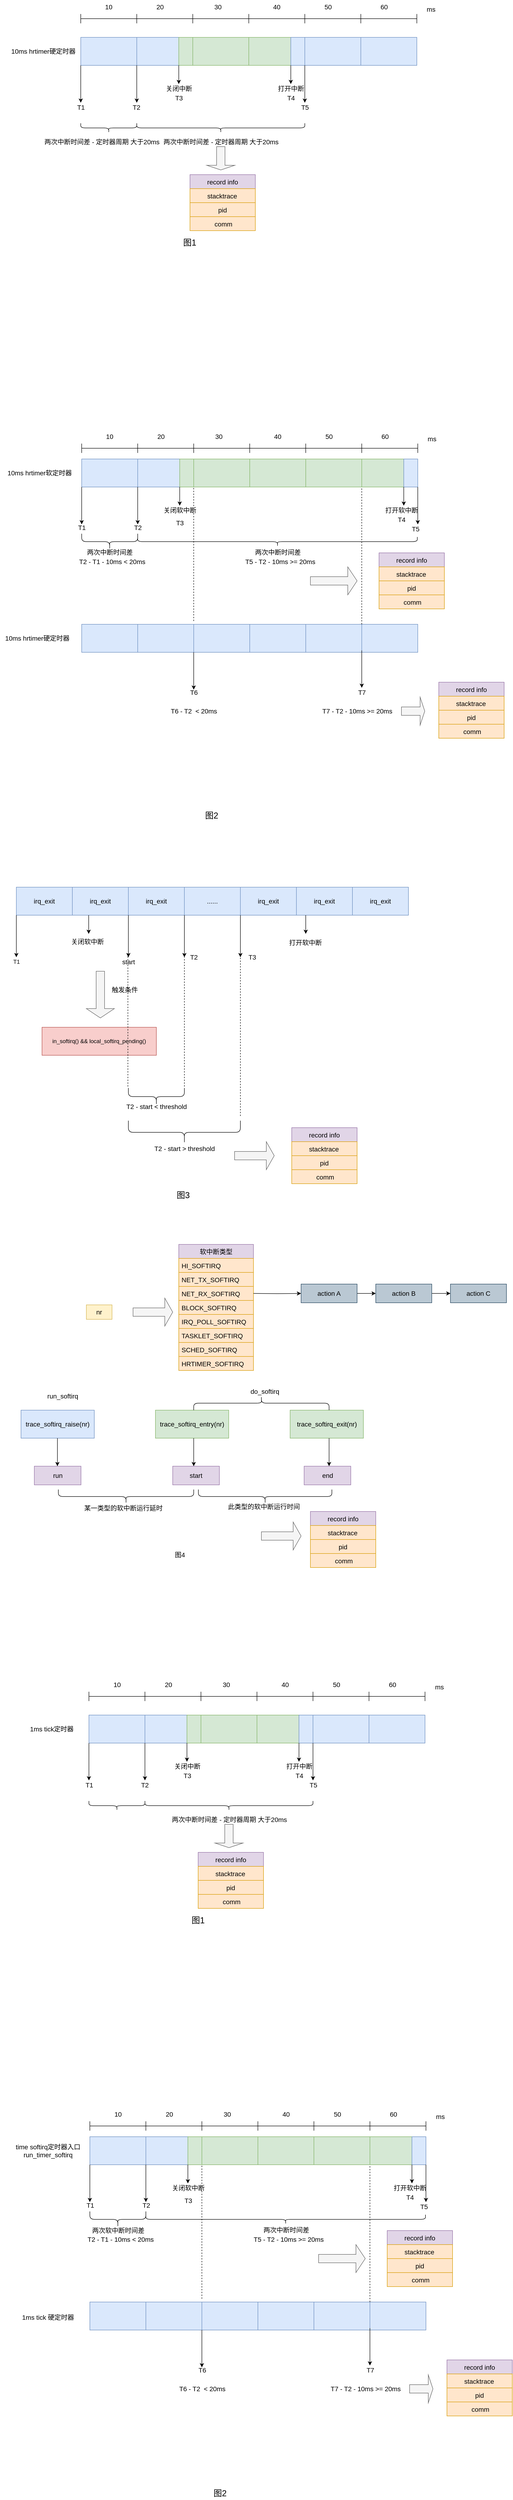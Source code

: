 <mxfile version="16.5.6" type="device"><diagram id="6Af8F8JHHcqLtQLEmXgE" name="Page-1"><mxGraphModel dx="4726" dy="835" grid="0" gridSize="10" guides="1" tooltips="1" connect="1" arrows="1" fold="1" page="1" pageScale="1" pageWidth="3300" pageHeight="4681" math="0" shadow="0"><root><mxCell id="0"/><mxCell id="1" parent="0"/><mxCell id="OCA8_U_CZqIUTY92gNk5-30" value="" style="shape=crossbar;whiteSpace=wrap;html=1;rounded=1;" parent="1" vertex="1"><mxGeometry x="168" y="430" width="120" height="20" as="geometry"/></mxCell><mxCell id="OCA8_U_CZqIUTY92gNk5-32" value="" style="shape=crossbar;whiteSpace=wrap;html=1;rounded=1;" parent="1" vertex="1"><mxGeometry x="288" y="430" width="120" height="20" as="geometry"/></mxCell><mxCell id="OCA8_U_CZqIUTY92gNk5-34" value="" style="shape=crossbar;whiteSpace=wrap;html=1;rounded=1;" parent="1" vertex="1"><mxGeometry x="408" y="430" width="120" height="20" as="geometry"/></mxCell><mxCell id="OCA8_U_CZqIUTY92gNk5-35" value="" style="shape=crossbar;whiteSpace=wrap;html=1;rounded=1;" parent="1" vertex="1"><mxGeometry x="768" y="430" width="120" height="20" as="geometry"/></mxCell><mxCell id="OCA8_U_CZqIUTY92gNk5-36" value="" style="shape=crossbar;whiteSpace=wrap;html=1;rounded=1;" parent="1" vertex="1"><mxGeometry x="528" y="430" width="120" height="20" as="geometry"/></mxCell><mxCell id="OCA8_U_CZqIUTY92gNk5-37" value="" style="shape=crossbar;whiteSpace=wrap;html=1;rounded=1;" parent="1" vertex="1"><mxGeometry x="648" y="430" width="120" height="20" as="geometry"/></mxCell><mxCell id="OCA8_U_CZqIUTY92gNk5-41" value="&lt;font style=&quot;font-size: 14px&quot;&gt;10&lt;/font&gt;" style="text;html=1;strokeColor=none;fillColor=none;align=center;verticalAlign=middle;whiteSpace=wrap;rounded=0;" parent="1" vertex="1"><mxGeometry x="198" y="400" width="60" height="30" as="geometry"/></mxCell><mxCell id="OCA8_U_CZqIUTY92gNk5-42" value="&lt;font style=&quot;font-size: 14px&quot;&gt;20&lt;/font&gt;" style="text;html=1;strokeColor=none;fillColor=none;align=center;verticalAlign=middle;whiteSpace=wrap;rounded=0;" parent="1" vertex="1"><mxGeometry x="308" y="400" width="60" height="30" as="geometry"/></mxCell><mxCell id="OCA8_U_CZqIUTY92gNk5-43" value="&lt;font style=&quot;font-size: 14px&quot;&gt;30&lt;/font&gt;" style="text;html=1;strokeColor=none;fillColor=none;align=center;verticalAlign=middle;whiteSpace=wrap;rounded=0;" parent="1" vertex="1"><mxGeometry x="432" y="400" width="60" height="30" as="geometry"/></mxCell><mxCell id="OCA8_U_CZqIUTY92gNk5-44" value="&lt;font style=&quot;font-size: 14px&quot;&gt;40&lt;/font&gt;" style="text;html=1;strokeColor=none;fillColor=none;align=center;verticalAlign=middle;whiteSpace=wrap;rounded=0;" parent="1" vertex="1"><mxGeometry x="558" y="400" width="60" height="30" as="geometry"/></mxCell><mxCell id="OCA8_U_CZqIUTY92gNk5-45" value="&lt;font style=&quot;font-size: 14px&quot;&gt;50&lt;/font&gt;" style="text;html=1;strokeColor=none;fillColor=none;align=center;verticalAlign=middle;whiteSpace=wrap;rounded=0;" parent="1" vertex="1"><mxGeometry x="668" y="400" width="60" height="30" as="geometry"/></mxCell><mxCell id="OCA8_U_CZqIUTY92gNk5-46" value="&lt;font style=&quot;font-size: 14px&quot;&gt;60&lt;/font&gt;" style="text;html=1;strokeColor=none;fillColor=none;align=center;verticalAlign=middle;whiteSpace=wrap;rounded=0;" parent="1" vertex="1"><mxGeometry x="788" y="400" width="60" height="30" as="geometry"/></mxCell><mxCell id="OCA8_U_CZqIUTY92gNk5-48" value="" style="rounded=0;whiteSpace=wrap;html=1;fontSize=14;fillColor=#dae8fc;strokeColor=#6c8ebf;" parent="1" vertex="1"><mxGeometry x="168" y="480" width="120" height="60" as="geometry"/></mxCell><mxCell id="OCA8_U_CZqIUTY92gNk5-49" value="" style="rounded=0;whiteSpace=wrap;html=1;fontSize=14;fillColor=#dae8fc;strokeColor=#6c8ebf;" parent="1" vertex="1"><mxGeometry x="288" y="480" width="90" height="60" as="geometry"/></mxCell><mxCell id="OCA8_U_CZqIUTY92gNk5-50" value="" style="rounded=0;whiteSpace=wrap;html=1;fontSize=14;fillColor=#d5e8d4;strokeColor=#82b366;" parent="1" vertex="1"><mxGeometry x="408" y="480" width="120" height="60" as="geometry"/></mxCell><mxCell id="OCA8_U_CZqIUTY92gNk5-51" value="" style="rounded=0;whiteSpace=wrap;html=1;fontSize=14;fillColor=#d5e8d4;strokeColor=#82b366;" parent="1" vertex="1"><mxGeometry x="528" y="480" width="90" height="60" as="geometry"/></mxCell><mxCell id="OCA8_U_CZqIUTY92gNk5-52" value="" style="rounded=0;whiteSpace=wrap;html=1;fontSize=14;fillColor=#dae8fc;strokeColor=#6c8ebf;" parent="1" vertex="1"><mxGeometry x="648" y="480" width="120" height="60" as="geometry"/></mxCell><mxCell id="OCA8_U_CZqIUTY92gNk5-53" value="" style="rounded=0;whiteSpace=wrap;html=1;fontSize=14;fillColor=#dae8fc;strokeColor=#6c8ebf;" parent="1" vertex="1"><mxGeometry x="768" y="480" width="120" height="60" as="geometry"/></mxCell><mxCell id="OCA8_U_CZqIUTY92gNk5-54" value="10ms hrtimer硬定时器" style="text;html=1;strokeColor=none;fillColor=none;align=center;verticalAlign=middle;whiteSpace=wrap;rounded=0;fontSize=14;" parent="1" vertex="1"><mxGeometry x="18" y="495" width="140" height="30" as="geometry"/></mxCell><mxCell id="OCA8_U_CZqIUTY92gNk5-55" value="" style="endArrow=classic;html=1;rounded=0;fontSize=14;strokeColor=#000000;" parent="1" edge="1"><mxGeometry width="50" height="50" relative="1" as="geometry"><mxPoint x="168" y="540" as="sourcePoint"/><mxPoint x="168" y="620" as="targetPoint"/></mxGeometry></mxCell><mxCell id="OCA8_U_CZqIUTY92gNk5-56" value="" style="endArrow=classic;html=1;rounded=0;fontSize=14;strokeColor=#000000;" parent="1" edge="1"><mxGeometry width="50" height="50" relative="1" as="geometry"><mxPoint x="288" y="540" as="sourcePoint"/><mxPoint x="288" y="620" as="targetPoint"/></mxGeometry></mxCell><mxCell id="OCA8_U_CZqIUTY92gNk5-58" value="" style="rounded=0;whiteSpace=wrap;html=1;fontSize=14;fillColor=#d5e8d4;strokeColor=#82b366;" parent="1" vertex="1"><mxGeometry x="378" y="480" width="30" height="60" as="geometry"/></mxCell><mxCell id="OCA8_U_CZqIUTY92gNk5-59" value="" style="rounded=0;whiteSpace=wrap;html=1;fontSize=14;fillColor=#dae8fc;strokeColor=#6c8ebf;" parent="1" vertex="1"><mxGeometry x="618" y="480" width="30" height="60" as="geometry"/></mxCell><mxCell id="OCA8_U_CZqIUTY92gNk5-60" value="" style="shape=curlyBracket;whiteSpace=wrap;html=1;rounded=1;fontSize=14;direction=north;" parent="1" vertex="1"><mxGeometry x="168" y="664" width="120" height="20" as="geometry"/></mxCell><mxCell id="OCA8_U_CZqIUTY92gNk5-62" value="" style="endArrow=classic;html=1;rounded=0;fontSize=14;strokeColor=#000000;" parent="1" edge="1"><mxGeometry width="50" height="50" relative="1" as="geometry"><mxPoint x="378" y="540" as="sourcePoint"/><mxPoint x="378" y="580" as="targetPoint"/></mxGeometry></mxCell><mxCell id="OCA8_U_CZqIUTY92gNk5-63" value="关闭中断" style="text;html=1;align=center;verticalAlign=middle;resizable=0;points=[];autosize=1;strokeColor=none;fillColor=none;fontSize=14;" parent="1" vertex="1"><mxGeometry x="343" y="580" width="70" height="20" as="geometry"/></mxCell><mxCell id="OCA8_U_CZqIUTY92gNk5-64" value="" style="endArrow=classic;html=1;rounded=0;fontSize=14;strokeColor=#000000;" parent="1" edge="1"><mxGeometry width="50" height="50" relative="1" as="geometry"><mxPoint x="618" y="540" as="sourcePoint"/><mxPoint x="618" y="580" as="targetPoint"/></mxGeometry></mxCell><mxCell id="OCA8_U_CZqIUTY92gNk5-65" value="打开中断" style="text;html=1;align=center;verticalAlign=middle;resizable=0;points=[];autosize=1;strokeColor=none;fillColor=none;fontSize=14;" parent="1" vertex="1"><mxGeometry x="583" y="580" width="70" height="20" as="geometry"/></mxCell><mxCell id="OCA8_U_CZqIUTY92gNk5-66" value="" style="endArrow=classic;html=1;rounded=0;fontSize=14;strokeColor=#000000;" parent="1" edge="1"><mxGeometry width="50" height="50" relative="1" as="geometry"><mxPoint x="648" y="540" as="sourcePoint"/><mxPoint x="648" y="620" as="targetPoint"/></mxGeometry></mxCell><mxCell id="OCA8_U_CZqIUTY92gNk5-67" value="" style="shape=curlyBracket;whiteSpace=wrap;html=1;rounded=1;fontSize=14;direction=north;" parent="1" vertex="1"><mxGeometry x="288" y="664" width="360" height="20" as="geometry"/></mxCell><mxCell id="OCA8_U_CZqIUTY92gNk5-68" value="两次中断时间差 - 定时器周期 大于20ms" style="text;html=1;align=center;verticalAlign=middle;resizable=0;points=[];autosize=1;strokeColor=none;fillColor=none;fontSize=14;" parent="1" vertex="1"><mxGeometry x="338" y="694" width="260" height="20" as="geometry"/></mxCell><mxCell id="OCA8_U_CZqIUTY92gNk5-69" value="ms" style="text;html=1;align=center;verticalAlign=middle;resizable=0;points=[];autosize=1;strokeColor=none;fillColor=none;fontSize=14;" parent="1" vertex="1"><mxGeometry x="903" y="410" width="30" height="20" as="geometry"/></mxCell><mxCell id="OCA8_U_CZqIUTY92gNk5-70" value="" style="shape=crossbar;whiteSpace=wrap;html=1;rounded=1;" parent="1" vertex="1"><mxGeometry x="170" y="1350" width="120" height="20" as="geometry"/></mxCell><mxCell id="OCA8_U_CZqIUTY92gNk5-71" value="" style="shape=crossbar;whiteSpace=wrap;html=1;rounded=1;" parent="1" vertex="1"><mxGeometry x="290" y="1350" width="120" height="20" as="geometry"/></mxCell><mxCell id="OCA8_U_CZqIUTY92gNk5-72" value="" style="shape=crossbar;whiteSpace=wrap;html=1;rounded=1;" parent="1" vertex="1"><mxGeometry x="410" y="1350" width="120" height="20" as="geometry"/></mxCell><mxCell id="OCA8_U_CZqIUTY92gNk5-73" value="" style="shape=crossbar;whiteSpace=wrap;html=1;rounded=1;" parent="1" vertex="1"><mxGeometry x="770" y="1350" width="120" height="20" as="geometry"/></mxCell><mxCell id="OCA8_U_CZqIUTY92gNk5-74" value="" style="shape=crossbar;whiteSpace=wrap;html=1;rounded=1;" parent="1" vertex="1"><mxGeometry x="530" y="1350" width="120" height="20" as="geometry"/></mxCell><mxCell id="OCA8_U_CZqIUTY92gNk5-75" value="" style="shape=crossbar;whiteSpace=wrap;html=1;rounded=1;" parent="1" vertex="1"><mxGeometry x="650" y="1350" width="120" height="20" as="geometry"/></mxCell><mxCell id="OCA8_U_CZqIUTY92gNk5-76" value="&lt;font style=&quot;font-size: 14px&quot;&gt;10&lt;/font&gt;" style="text;html=1;strokeColor=none;fillColor=none;align=center;verticalAlign=middle;whiteSpace=wrap;rounded=0;" parent="1" vertex="1"><mxGeometry x="200" y="1320" width="60" height="30" as="geometry"/></mxCell><mxCell id="OCA8_U_CZqIUTY92gNk5-77" value="&lt;font style=&quot;font-size: 14px&quot;&gt;20&lt;/font&gt;" style="text;html=1;strokeColor=none;fillColor=none;align=center;verticalAlign=middle;whiteSpace=wrap;rounded=0;" parent="1" vertex="1"><mxGeometry x="310" y="1320" width="60" height="30" as="geometry"/></mxCell><mxCell id="OCA8_U_CZqIUTY92gNk5-78" value="&lt;font style=&quot;font-size: 14px&quot;&gt;30&lt;/font&gt;" style="text;html=1;strokeColor=none;fillColor=none;align=center;verticalAlign=middle;whiteSpace=wrap;rounded=0;" parent="1" vertex="1"><mxGeometry x="434" y="1320" width="60" height="30" as="geometry"/></mxCell><mxCell id="OCA8_U_CZqIUTY92gNk5-79" value="&lt;font style=&quot;font-size: 14px&quot;&gt;40&lt;/font&gt;" style="text;html=1;strokeColor=none;fillColor=none;align=center;verticalAlign=middle;whiteSpace=wrap;rounded=0;" parent="1" vertex="1"><mxGeometry x="560" y="1320" width="60" height="30" as="geometry"/></mxCell><mxCell id="OCA8_U_CZqIUTY92gNk5-80" value="&lt;font style=&quot;font-size: 14px&quot;&gt;50&lt;/font&gt;" style="text;html=1;strokeColor=none;fillColor=none;align=center;verticalAlign=middle;whiteSpace=wrap;rounded=0;" parent="1" vertex="1"><mxGeometry x="670" y="1320" width="60" height="30" as="geometry"/></mxCell><mxCell id="OCA8_U_CZqIUTY92gNk5-81" value="&lt;font style=&quot;font-size: 14px&quot;&gt;60&lt;/font&gt;" style="text;html=1;strokeColor=none;fillColor=none;align=center;verticalAlign=middle;whiteSpace=wrap;rounded=0;" parent="1" vertex="1"><mxGeometry x="790" y="1320" width="60" height="30" as="geometry"/></mxCell><mxCell id="OCA8_U_CZqIUTY92gNk5-82" value="" style="rounded=0;whiteSpace=wrap;html=1;fontSize=14;fillColor=#dae8fc;strokeColor=#6c8ebf;" parent="1" vertex="1"><mxGeometry x="170" y="1737" width="120" height="60" as="geometry"/></mxCell><mxCell id="OCA8_U_CZqIUTY92gNk5-86" value="" style="rounded=0;whiteSpace=wrap;html=1;fontSize=14;fillColor=#dae8fc;strokeColor=#6c8ebf;" parent="1" vertex="1"><mxGeometry x="650" y="1737" width="120" height="60" as="geometry"/></mxCell><mxCell id="OCA8_U_CZqIUTY92gNk5-87" value="" style="rounded=0;whiteSpace=wrap;html=1;fontSize=14;fillColor=#dae8fc;strokeColor=#6c8ebf;" parent="1" vertex="1"><mxGeometry x="770" y="1737" width="120" height="60" as="geometry"/></mxCell><mxCell id="OCA8_U_CZqIUTY92gNk5-102" value="ms" style="text;html=1;align=center;verticalAlign=middle;resizable=0;points=[];autosize=1;strokeColor=none;fillColor=none;fontSize=14;" parent="1" vertex="1"><mxGeometry x="905" y="1330" width="30" height="20" as="geometry"/></mxCell><mxCell id="OCA8_U_CZqIUTY92gNk5-109" value="" style="rounded=0;whiteSpace=wrap;html=1;fontSize=14;fillColor=#dae8fc;strokeColor=#6c8ebf;" parent="1" vertex="1"><mxGeometry x="170" y="1383" width="120" height="60" as="geometry"/></mxCell><mxCell id="OCA8_U_CZqIUTY92gNk5-110" value="" style="rounded=0;whiteSpace=wrap;html=1;fontSize=14;fillColor=#dae8fc;strokeColor=#6c8ebf;" parent="1" vertex="1"><mxGeometry x="290" y="1383" width="90" height="60" as="geometry"/></mxCell><mxCell id="OCA8_U_CZqIUTY92gNk5-111" value="" style="rounded=0;whiteSpace=wrap;html=1;fontSize=14;fillColor=#d5e8d4;strokeColor=#82b366;" parent="1" vertex="1"><mxGeometry x="410" y="1383" width="120" height="60" as="geometry"/></mxCell><mxCell id="OCA8_U_CZqIUTY92gNk5-112" value="" style="rounded=0;whiteSpace=wrap;html=1;fontSize=14;fillColor=#d5e8d4;strokeColor=#82b366;" parent="1" vertex="1"><mxGeometry x="770" y="1383" width="90" height="60" as="geometry"/></mxCell><mxCell id="OCA8_U_CZqIUTY92gNk5-113" value="" style="rounded=0;whiteSpace=wrap;html=1;fontSize=14;fillColor=#d5e8d4;strokeColor=#82b366;" parent="1" vertex="1"><mxGeometry x="530" y="1383" width="120" height="60" as="geometry"/></mxCell><mxCell id="OCA8_U_CZqIUTY92gNk5-114" value="" style="rounded=0;whiteSpace=wrap;html=1;fontSize=14;fillColor=#d5e8d4;strokeColor=#82b366;" parent="1" vertex="1"><mxGeometry x="650" y="1383" width="120" height="60" as="geometry"/></mxCell><mxCell id="OCA8_U_CZqIUTY92gNk5-115" value="10ms hrtimer软定时器" style="text;html=1;strokeColor=none;fillColor=none;align=center;verticalAlign=middle;whiteSpace=wrap;rounded=0;fontSize=14;" parent="1" vertex="1"><mxGeometry y="1398" width="160" height="30" as="geometry"/></mxCell><mxCell id="OCA8_U_CZqIUTY92gNk5-116" value="" style="endArrow=classic;html=1;rounded=0;fontSize=14;strokeColor=#000000;" parent="1" edge="1"><mxGeometry width="50" height="50" relative="1" as="geometry"><mxPoint x="170" y="1443" as="sourcePoint"/><mxPoint x="170" y="1523" as="targetPoint"/></mxGeometry></mxCell><mxCell id="OCA8_U_CZqIUTY92gNk5-117" value="" style="endArrow=classic;html=1;rounded=0;fontSize=14;strokeColor=#000000;" parent="1" edge="1"><mxGeometry width="50" height="50" relative="1" as="geometry"><mxPoint x="290" y="1443" as="sourcePoint"/><mxPoint x="290" y="1523" as="targetPoint"/></mxGeometry></mxCell><mxCell id="OCA8_U_CZqIUTY92gNk5-118" value="" style="rounded=0;whiteSpace=wrap;html=1;fontSize=14;fillColor=#d5e8d4;strokeColor=#82b366;" parent="1" vertex="1"><mxGeometry x="380" y="1383" width="30" height="60" as="geometry"/></mxCell><mxCell id="OCA8_U_CZqIUTY92gNk5-119" value="" style="rounded=0;whiteSpace=wrap;html=1;fontSize=14;fillColor=#dae8fc;strokeColor=#6c8ebf;" parent="1" vertex="1"><mxGeometry x="860" y="1383" width="30" height="60" as="geometry"/></mxCell><mxCell id="OCA8_U_CZqIUTY92gNk5-120" value="" style="shape=curlyBracket;whiteSpace=wrap;html=1;rounded=1;fontSize=14;direction=north;" parent="1" vertex="1"><mxGeometry x="170" y="1543" width="120" height="34" as="geometry"/></mxCell><mxCell id="OCA8_U_CZqIUTY92gNk5-121" value="两次中断时间差" style="text;html=1;align=center;verticalAlign=middle;resizable=0;points=[];autosize=1;strokeColor=none;fillColor=none;fontSize=14;" parent="1" vertex="1"><mxGeometry x="175" y="1573" width="110" height="20" as="geometry"/></mxCell><mxCell id="OCA8_U_CZqIUTY92gNk5-122" value="" style="endArrow=classic;html=1;rounded=0;fontSize=14;strokeColor=#000000;" parent="1" edge="1"><mxGeometry width="50" height="50" relative="1" as="geometry"><mxPoint x="380" y="1443" as="sourcePoint"/><mxPoint x="380" y="1483" as="targetPoint"/></mxGeometry></mxCell><mxCell id="OCA8_U_CZqIUTY92gNk5-123" value="关闭软中断" style="text;html=1;align=center;verticalAlign=middle;resizable=0;points=[];autosize=1;strokeColor=none;fillColor=none;fontSize=14;" parent="1" vertex="1"><mxGeometry x="335" y="1483" width="90" height="20" as="geometry"/></mxCell><mxCell id="OCA8_U_CZqIUTY92gNk5-124" value="" style="endArrow=classic;html=1;rounded=0;fontSize=14;strokeColor=#000000;" parent="1" edge="1"><mxGeometry width="50" height="50" relative="1" as="geometry"><mxPoint x="860" y="1443" as="sourcePoint"/><mxPoint x="860" y="1483" as="targetPoint"/></mxGeometry></mxCell><mxCell id="OCA8_U_CZqIUTY92gNk5-125" value="打开软中断" style="text;html=1;align=center;verticalAlign=middle;resizable=0;points=[];autosize=1;strokeColor=none;fillColor=none;fontSize=14;" parent="1" vertex="1"><mxGeometry x="810" y="1483" width="90" height="20" as="geometry"/></mxCell><mxCell id="OCA8_U_CZqIUTY92gNk5-126" value="" style="endArrow=classic;html=1;rounded=0;fontSize=14;strokeColor=#000000;" parent="1" edge="1"><mxGeometry width="50" height="50" relative="1" as="geometry"><mxPoint x="890" y="1443" as="sourcePoint"/><mxPoint x="890" y="1523" as="targetPoint"/></mxGeometry></mxCell><mxCell id="OCA8_U_CZqIUTY92gNk5-127" value="" style="shape=curlyBracket;whiteSpace=wrap;html=1;rounded=1;fontSize=14;direction=north;" parent="1" vertex="1"><mxGeometry x="290" y="1550" width="599" height="20" as="geometry"/></mxCell><mxCell id="OCA8_U_CZqIUTY92gNk5-128" value="两次中断时间差" style="text;html=1;align=center;verticalAlign=middle;resizable=0;points=[];autosize=1;strokeColor=none;fillColor=none;fontSize=14;" parent="1" vertex="1"><mxGeometry x="535" y="1573" width="110" height="20" as="geometry"/></mxCell><mxCell id="OCA8_U_CZqIUTY92gNk5-168" value="" style="shape=singleArrow;whiteSpace=wrap;html=1;fontSize=14;direction=south;fillColor=#f5f5f5;fontColor=#333333;strokeColor=#666666;" parent="1" vertex="1"><mxGeometry x="438" y="714" width="60" height="50" as="geometry"/></mxCell><mxCell id="OCA8_U_CZqIUTY92gNk5-169" value="两次中断时间差 - 定时器周期 大于20ms" style="text;html=1;align=center;verticalAlign=middle;resizable=0;points=[];autosize=1;strokeColor=none;fillColor=none;fontSize=14;" parent="1" vertex="1"><mxGeometry x="83" y="694" width="260" height="20" as="geometry"/></mxCell><mxCell id="OCA8_U_CZqIUTY92gNk5-170" value="record info" style="swimlane;fontStyle=0;childLayout=stackLayout;horizontal=1;startSize=30;horizontalStack=0;resizeParent=1;resizeParentMax=0;resizeLast=0;collapsible=1;marginBottom=0;fontSize=14;fillColor=#e1d5e7;strokeColor=#9673a6;" parent="1" vertex="1"><mxGeometry x="402" y="774" width="140" height="120" as="geometry"/></mxCell><mxCell id="OCA8_U_CZqIUTY92gNk5-171" value="        stacktrace" style="text;strokeColor=#d79b00;fillColor=#ffe6cc;align=left;verticalAlign=middle;spacingLeft=4;spacingRight=4;overflow=hidden;points=[[0,0.5],[1,0.5]];portConstraint=eastwest;rotatable=0;fontSize=14;" parent="OCA8_U_CZqIUTY92gNk5-170" vertex="1"><mxGeometry y="30" width="140" height="30" as="geometry"/></mxCell><mxCell id="OCA8_U_CZqIUTY92gNk5-172" value="              pid" style="text;strokeColor=#d79b00;fillColor=#ffe6cc;align=left;verticalAlign=middle;spacingLeft=4;spacingRight=4;overflow=hidden;points=[[0,0.5],[1,0.5]];portConstraint=eastwest;rotatable=0;fontSize=14;" parent="OCA8_U_CZqIUTY92gNk5-170" vertex="1"><mxGeometry y="60" width="140" height="30" as="geometry"/></mxCell><mxCell id="OCA8_U_CZqIUTY92gNk5-173" value="            comm" style="text;strokeColor=#d79b00;fillColor=#ffe6cc;align=left;verticalAlign=middle;spacingLeft=4;spacingRight=4;overflow=hidden;points=[[0,0.5],[1,0.5]];portConstraint=eastwest;rotatable=0;fontSize=14;" parent="OCA8_U_CZqIUTY92gNk5-170" vertex="1"><mxGeometry y="90" width="140" height="30" as="geometry"/></mxCell><mxCell id="OCA8_U_CZqIUTY92gNk5-188" value="" style="rounded=0;whiteSpace=wrap;html=1;fontSize=14;fillColor=#dae8fc;strokeColor=#6c8ebf;" parent="1" vertex="1"><mxGeometry x="290" y="1737" width="120" height="60" as="geometry"/></mxCell><mxCell id="OCA8_U_CZqIUTY92gNk5-189" value="" style="rounded=0;whiteSpace=wrap;html=1;fontSize=14;fillColor=#dae8fc;strokeColor=#6c8ebf;" parent="1" vertex="1"><mxGeometry x="410" y="1737" width="120" height="60" as="geometry"/></mxCell><mxCell id="OCA8_U_CZqIUTY92gNk5-190" value="" style="rounded=0;whiteSpace=wrap;html=1;fontSize=14;fillColor=#dae8fc;strokeColor=#6c8ebf;" parent="1" vertex="1"><mxGeometry x="530" y="1737" width="120" height="60" as="geometry"/></mxCell><mxCell id="OCA8_U_CZqIUTY92gNk5-191" value="10ms hrtimer硬定时器" style="text;html=1;strokeColor=none;fillColor=none;align=center;verticalAlign=middle;whiteSpace=wrap;rounded=0;fontSize=14;" parent="1" vertex="1"><mxGeometry x="-5" y="1752" width="160" height="30" as="geometry"/></mxCell><mxCell id="OCA8_U_CZqIUTY92gNk5-192" value="" style="endArrow=classic;html=1;rounded=0;fontSize=14;strokeColor=#000000;" parent="1" edge="1"><mxGeometry width="50" height="50" relative="1" as="geometry"><mxPoint x="410" y="1797" as="sourcePoint"/><mxPoint x="410" y="1877" as="targetPoint"/></mxGeometry></mxCell><mxCell id="OCA8_U_CZqIUTY92gNk5-194" value="T1" style="text;html=1;align=center;verticalAlign=middle;resizable=0;points=[];autosize=1;strokeColor=none;fillColor=none;fontSize=14;" parent="1" vertex="1"><mxGeometry x="153" y="620" width="30" height="20" as="geometry"/></mxCell><mxCell id="OCA8_U_CZqIUTY92gNk5-195" value="T2" style="text;html=1;align=center;verticalAlign=middle;resizable=0;points=[];autosize=1;strokeColor=none;fillColor=none;fontSize=14;" parent="1" vertex="1"><mxGeometry x="272" y="620" width="30" height="20" as="geometry"/></mxCell><mxCell id="OCA8_U_CZqIUTY92gNk5-196" value="T3" style="text;html=1;align=center;verticalAlign=middle;resizable=0;points=[];autosize=1;strokeColor=none;fillColor=none;fontSize=14;" parent="1" vertex="1"><mxGeometry x="363" y="600" width="30" height="20" as="geometry"/></mxCell><mxCell id="OCA8_U_CZqIUTY92gNk5-197" value="T4" style="text;html=1;align=center;verticalAlign=middle;resizable=0;points=[];autosize=1;strokeColor=none;fillColor=none;fontSize=14;" parent="1" vertex="1"><mxGeometry x="603" y="600" width="30" height="20" as="geometry"/></mxCell><mxCell id="OCA8_U_CZqIUTY92gNk5-198" value="T5" style="text;html=1;align=center;verticalAlign=middle;resizable=0;points=[];autosize=1;strokeColor=none;fillColor=none;fontSize=14;" parent="1" vertex="1"><mxGeometry x="633" y="620" width="30" height="20" as="geometry"/></mxCell><mxCell id="OCA8_U_CZqIUTY92gNk5-199" value="T1" style="text;html=1;align=center;verticalAlign=middle;resizable=0;points=[];autosize=1;strokeColor=none;fillColor=none;fontSize=14;" parent="1" vertex="1"><mxGeometry x="155" y="1520" width="30" height="20" as="geometry"/></mxCell><mxCell id="OCA8_U_CZqIUTY92gNk5-200" value="T2" style="text;html=1;align=center;verticalAlign=middle;resizable=0;points=[];autosize=1;strokeColor=none;fillColor=none;fontSize=14;" parent="1" vertex="1"><mxGeometry x="275" y="1520" width="30" height="20" as="geometry"/></mxCell><mxCell id="OCA8_U_CZqIUTY92gNk5-201" value="T3" style="text;html=1;align=center;verticalAlign=middle;resizable=0;points=[];autosize=1;strokeColor=none;fillColor=none;fontSize=14;" parent="1" vertex="1"><mxGeometry x="365" y="1510" width="30" height="20" as="geometry"/></mxCell><mxCell id="OCA8_U_CZqIUTY92gNk5-202" value="T4" style="text;html=1;align=center;verticalAlign=middle;resizable=0;points=[];autosize=1;strokeColor=none;fillColor=none;fontSize=14;" parent="1" vertex="1"><mxGeometry x="840" y="1503" width="30" height="20" as="geometry"/></mxCell><mxCell id="OCA8_U_CZqIUTY92gNk5-203" value="T5" style="text;html=1;align=center;verticalAlign=middle;resizable=0;points=[];autosize=1;strokeColor=none;fillColor=none;fontSize=14;" parent="1" vertex="1"><mxGeometry x="870" y="1523" width="30" height="20" as="geometry"/></mxCell><mxCell id="OCA8_U_CZqIUTY92gNk5-204" value="T6 - T2&amp;nbsp; &amp;lt; 20ms" style="text;html=1;align=center;verticalAlign=middle;resizable=0;points=[];autosize=1;strokeColor=none;fillColor=none;fontSize=14;" parent="1" vertex="1"><mxGeometry x="355" y="1913" width="110" height="20" as="geometry"/></mxCell><mxCell id="OCA8_U_CZqIUTY92gNk5-205" value="T6" style="text;html=1;align=center;verticalAlign=middle;resizable=0;points=[];autosize=1;strokeColor=none;fillColor=none;fontSize=14;" parent="1" vertex="1"><mxGeometry x="395" y="1873" width="30" height="20" as="geometry"/></mxCell><mxCell id="OCA8_U_CZqIUTY92gNk5-207" value="" style="endArrow=classic;html=1;rounded=0;fontSize=14;strokeColor=#000000;" parent="1" edge="1"><mxGeometry width="50" height="50" relative="1" as="geometry"><mxPoint x="770" y="1793" as="sourcePoint"/><mxPoint x="770" y="1873" as="targetPoint"/></mxGeometry></mxCell><mxCell id="OCA8_U_CZqIUTY92gNk5-208" value="T7" style="text;html=1;align=center;verticalAlign=middle;resizable=0;points=[];autosize=1;strokeColor=none;fillColor=none;fontSize=14;" parent="1" vertex="1"><mxGeometry x="755" y="1873" width="30" height="20" as="geometry"/></mxCell><mxCell id="OCA8_U_CZqIUTY92gNk5-209" value="T7 - T2 - 10ms &amp;gt;= 20ms" style="text;html=1;align=center;verticalAlign=middle;resizable=0;points=[];autosize=1;strokeColor=none;fillColor=none;fontSize=14;" parent="1" vertex="1"><mxGeometry x="675" y="1913" width="170" height="20" as="geometry"/></mxCell><mxCell id="OCA8_U_CZqIUTY92gNk5-210" value="" style="shape=singleArrow;whiteSpace=wrap;html=1;fontSize=14;direction=east;fillColor=#f5f5f5;fontColor=#333333;strokeColor=#666666;" parent="1" vertex="1"><mxGeometry x="855" y="1893" width="50" height="60" as="geometry"/></mxCell><mxCell id="OCA8_U_CZqIUTY92gNk5-211" value="record info" style="swimlane;fontStyle=0;childLayout=stackLayout;horizontal=1;startSize=30;horizontalStack=0;resizeParent=1;resizeParentMax=0;resizeLast=0;collapsible=1;marginBottom=0;fontSize=14;fillColor=#e1d5e7;strokeColor=#9673a6;" parent="1" vertex="1"><mxGeometry x="935" y="1861" width="140" height="120" as="geometry"/></mxCell><mxCell id="OCA8_U_CZqIUTY92gNk5-212" value="        stacktrace" style="text;strokeColor=#d79b00;fillColor=#ffe6cc;align=left;verticalAlign=middle;spacingLeft=4;spacingRight=4;overflow=hidden;points=[[0,0.5],[1,0.5]];portConstraint=eastwest;rotatable=0;fontSize=14;" parent="OCA8_U_CZqIUTY92gNk5-211" vertex="1"><mxGeometry y="30" width="140" height="30" as="geometry"/></mxCell><mxCell id="OCA8_U_CZqIUTY92gNk5-213" value="              pid" style="text;strokeColor=#d79b00;fillColor=#ffe6cc;align=left;verticalAlign=middle;spacingLeft=4;spacingRight=4;overflow=hidden;points=[[0,0.5],[1,0.5]];portConstraint=eastwest;rotatable=0;fontSize=14;" parent="OCA8_U_CZqIUTY92gNk5-211" vertex="1"><mxGeometry y="60" width="140" height="30" as="geometry"/></mxCell><mxCell id="OCA8_U_CZqIUTY92gNk5-214" value="            comm" style="text;strokeColor=#d79b00;fillColor=#ffe6cc;align=left;verticalAlign=middle;spacingLeft=4;spacingRight=4;overflow=hidden;points=[[0,0.5],[1,0.5]];portConstraint=eastwest;rotatable=0;fontSize=14;" parent="OCA8_U_CZqIUTY92gNk5-211" vertex="1"><mxGeometry y="90" width="140" height="30" as="geometry"/></mxCell><mxCell id="OCA8_U_CZqIUTY92gNk5-215" value="T2 - T1 - 10ms &amp;lt; 20ms" style="text;html=1;align=center;verticalAlign=middle;resizable=0;points=[];autosize=1;strokeColor=none;fillColor=none;fontSize=14;" parent="1" vertex="1"><mxGeometry x="155" y="1593" width="160" height="20" as="geometry"/></mxCell><mxCell id="OCA8_U_CZqIUTY92gNk5-216" value="T5 - T2 - 10ms &amp;gt;= 20ms" style="text;html=1;align=center;verticalAlign=middle;resizable=0;points=[];autosize=1;strokeColor=none;fillColor=none;fontSize=14;" parent="1" vertex="1"><mxGeometry x="510" y="1593" width="170" height="20" as="geometry"/></mxCell><mxCell id="OCA8_U_CZqIUTY92gNk5-217" value="" style="shape=singleArrow;whiteSpace=wrap;html=1;fontSize=14;fillColor=#f5f5f5;fontColor=#333333;strokeColor=#666666;" parent="1" vertex="1"><mxGeometry x="660" y="1614" width="100" height="60" as="geometry"/></mxCell><mxCell id="OCA8_U_CZqIUTY92gNk5-218" value="record info" style="swimlane;fontStyle=0;childLayout=stackLayout;horizontal=1;startSize=30;horizontalStack=0;resizeParent=1;resizeParentMax=0;resizeLast=0;collapsible=1;marginBottom=0;fontSize=14;fillColor=#e1d5e7;strokeColor=#9673a6;" parent="1" vertex="1"><mxGeometry x="807" y="1584" width="140" height="120" as="geometry"/></mxCell><mxCell id="OCA8_U_CZqIUTY92gNk5-219" value="        stacktrace" style="text;strokeColor=#d79b00;fillColor=#ffe6cc;align=left;verticalAlign=middle;spacingLeft=4;spacingRight=4;overflow=hidden;points=[[0,0.5],[1,0.5]];portConstraint=eastwest;rotatable=0;fontSize=14;" parent="OCA8_U_CZqIUTY92gNk5-218" vertex="1"><mxGeometry y="30" width="140" height="30" as="geometry"/></mxCell><mxCell id="OCA8_U_CZqIUTY92gNk5-220" value="              pid" style="text;strokeColor=#d79b00;fillColor=#ffe6cc;align=left;verticalAlign=middle;spacingLeft=4;spacingRight=4;overflow=hidden;points=[[0,0.5],[1,0.5]];portConstraint=eastwest;rotatable=0;fontSize=14;" parent="OCA8_U_CZqIUTY92gNk5-218" vertex="1"><mxGeometry y="60" width="140" height="30" as="geometry"/></mxCell><mxCell id="OCA8_U_CZqIUTY92gNk5-221" value="            comm" style="text;strokeColor=#d79b00;fillColor=#ffe6cc;align=left;verticalAlign=middle;spacingLeft=4;spacingRight=4;overflow=hidden;points=[[0,0.5],[1,0.5]];portConstraint=eastwest;rotatable=0;fontSize=14;" parent="OCA8_U_CZqIUTY92gNk5-218" vertex="1"><mxGeometry y="90" width="140" height="30" as="geometry"/></mxCell><mxCell id="mKNwjbUw8pWRfGFBtGjt-1" value="" style="endArrow=none;dashed=1;html=1;rounded=0;entryX=1;entryY=1;entryDx=0;entryDy=0;" parent="1" target="OCA8_U_CZqIUTY92gNk5-118" edge="1"><mxGeometry width="50" height="50" relative="1" as="geometry"><mxPoint x="410" y="1730" as="sourcePoint"/><mxPoint x="440" y="1640" as="targetPoint"/></mxGeometry></mxCell><mxCell id="mKNwjbUw8pWRfGFBtGjt-3" value="" style="endArrow=none;dashed=1;html=1;rounded=0;entryX=0;entryY=1;entryDx=0;entryDy=0;exitX=0;exitY=0;exitDx=0;exitDy=0;" parent="1" source="OCA8_U_CZqIUTY92gNk5-87" target="OCA8_U_CZqIUTY92gNk5-112" edge="1"><mxGeometry width="50" height="50" relative="1" as="geometry"><mxPoint x="480" y="1710" as="sourcePoint"/><mxPoint x="530" y="1660" as="targetPoint"/></mxGeometry></mxCell><mxCell id="kj5vfLC1VUMke1J3-Yei-6" value="irq_exit" style="rounded=0;whiteSpace=wrap;html=1;fontSize=14;fillColor=#dae8fc;strokeColor=#6c8ebf;" parent="1" vertex="1"><mxGeometry x="30" y="2300" width="120" height="60" as="geometry"/></mxCell><mxCell id="kj5vfLC1VUMke1J3-Yei-7" value="&lt;span&gt;irq_exit&lt;/span&gt;" style="rounded=0;whiteSpace=wrap;html=1;fontSize=14;fillColor=#dae8fc;strokeColor=#6c8ebf;" parent="1" vertex="1"><mxGeometry x="630" y="2300" width="120" height="60" as="geometry"/></mxCell><mxCell id="kj5vfLC1VUMke1J3-Yei-8" value="&lt;span&gt;irq_exit&lt;/span&gt;" style="rounded=0;whiteSpace=wrap;html=1;fontSize=14;fillColor=#dae8fc;strokeColor=#6c8ebf;" parent="1" vertex="1"><mxGeometry x="750" y="2300" width="120" height="60" as="geometry"/></mxCell><mxCell id="kj5vfLC1VUMke1J3-Yei-9" value="&lt;span&gt;irq_exit&lt;/span&gt;" style="rounded=0;whiteSpace=wrap;html=1;fontSize=14;fillColor=#dae8fc;strokeColor=#6c8ebf;" parent="1" vertex="1"><mxGeometry x="150" y="2300" width="120" height="60" as="geometry"/></mxCell><mxCell id="kj5vfLC1VUMke1J3-Yei-10" value="&lt;span&gt;......&lt;/span&gt;" style="rounded=0;whiteSpace=wrap;html=1;fontSize=14;fillColor=#dae8fc;strokeColor=#6c8ebf;" parent="1" vertex="1"><mxGeometry x="390" y="2300" width="120" height="60" as="geometry"/></mxCell><mxCell id="kj5vfLC1VUMke1J3-Yei-11" value="&lt;span&gt;irq_exit&lt;/span&gt;" style="rounded=0;whiteSpace=wrap;html=1;fontSize=14;fillColor=#dae8fc;strokeColor=#6c8ebf;" parent="1" vertex="1"><mxGeometry x="510" y="2300" width="120" height="60" as="geometry"/></mxCell><mxCell id="kj5vfLC1VUMke1J3-Yei-28" value="" style="endArrow=classic;html=1;rounded=0;fontColor=#D0D0D0;" parent="1" edge="1"><mxGeometry width="50" height="50" relative="1" as="geometry"><mxPoint x="30" y="2360" as="sourcePoint"/><mxPoint x="30" y="2450" as="targetPoint"/></mxGeometry></mxCell><mxCell id="kj5vfLC1VUMke1J3-Yei-29" value="" style="endArrow=classic;html=1;rounded=0;fontSize=14;strokeColor=#000000;" parent="1" edge="1"><mxGeometry width="50" height="50" relative="1" as="geometry"><mxPoint x="185" y="2360" as="sourcePoint"/><mxPoint x="185" y="2400" as="targetPoint"/></mxGeometry></mxCell><mxCell id="kj5vfLC1VUMke1J3-Yei-30" value="" style="endArrow=classic;html=1;rounded=0;fontSize=14;strokeColor=#000000;" parent="1" edge="1"><mxGeometry width="50" height="50" relative="1" as="geometry"><mxPoint x="650" y="2360" as="sourcePoint"/><mxPoint x="650" y="2400" as="targetPoint"/></mxGeometry></mxCell><mxCell id="kj5vfLC1VUMke1J3-Yei-31" value="关闭软中断" style="text;html=1;align=center;verticalAlign=middle;resizable=0;points=[];autosize=1;strokeColor=none;fillColor=none;fontSize=14;" parent="1" vertex="1"><mxGeometry x="137" y="2407" width="90" height="20" as="geometry"/></mxCell><mxCell id="kj5vfLC1VUMke1J3-Yei-32" value="打开软中断" style="text;html=1;align=center;verticalAlign=middle;resizable=0;points=[];autosize=1;strokeColor=none;fillColor=none;fontSize=14;" parent="1" vertex="1"><mxGeometry x="604" y="2409" width="90" height="20" as="geometry"/></mxCell><mxCell id="kj5vfLC1VUMke1J3-Yei-33" value="&lt;span&gt;irq_exit&lt;/span&gt;" style="rounded=0;whiteSpace=wrap;html=1;fontSize=14;fillColor=#dae8fc;strokeColor=#6c8ebf;" parent="1" vertex="1"><mxGeometry x="270" y="2300" width="120" height="60" as="geometry"/></mxCell><mxCell id="kj5vfLC1VUMke1J3-Yei-34" value="&lt;font color=&quot;#000000&quot;&gt;T1&lt;/font&gt;" style="text;html=1;align=center;verticalAlign=middle;resizable=0;points=[];autosize=1;strokeColor=none;fillColor=none;fontColor=#D0D0D0;" parent="1" vertex="1"><mxGeometry x="15" y="2450" width="30" height="20" as="geometry"/></mxCell><mxCell id="kj5vfLC1VUMke1J3-Yei-35" value="" style="endArrow=classic;html=1;rounded=0;fontColor=#D0D0D0;" parent="1" edge="1"><mxGeometry width="50" height="50" relative="1" as="geometry"><mxPoint x="270" y="2360" as="sourcePoint"/><mxPoint x="270" y="2450" as="targetPoint"/></mxGeometry></mxCell><mxCell id="kj5vfLC1VUMke1J3-Yei-36" value="" style="endArrow=classic;html=1;rounded=0;fontColor=#D0D0D0;" parent="1" edge="1"><mxGeometry width="50" height="50" relative="1" as="geometry"><mxPoint x="390" y="2360" as="sourcePoint"/><mxPoint x="390" y="2450" as="targetPoint"/></mxGeometry></mxCell><mxCell id="kj5vfLC1VUMke1J3-Yei-37" value="" style="endArrow=classic;html=1;rounded=0;fontColor=#D0D0D0;" parent="1" edge="1"><mxGeometry width="50" height="50" relative="1" as="geometry"><mxPoint x="510" y="2360" as="sourcePoint"/><mxPoint x="510" y="2450" as="targetPoint"/></mxGeometry></mxCell><mxCell id="kj5vfLC1VUMke1J3-Yei-39" value="in_softirq() &amp;amp;&amp;amp; local_softirq_pending()" style="rounded=0;whiteSpace=wrap;html=1;fillColor=#f8cecc;strokeColor=#b85450;" parent="1" vertex="1"><mxGeometry x="85" y="2600" width="245" height="60" as="geometry"/></mxCell><mxCell id="kj5vfLC1VUMke1J3-Yei-41" value="&lt;font style=&quot;font-size: 14px&quot;&gt;start&lt;/font&gt;" style="text;html=1;align=center;verticalAlign=middle;resizable=0;points=[];autosize=1;strokeColor=none;fillColor=none;fontColor=#000000;" parent="1" vertex="1"><mxGeometry x="250" y="2450" width="40" height="20" as="geometry"/></mxCell><mxCell id="kj5vfLC1VUMke1J3-Yei-43" value="" style="shape=singleArrow;direction=south;whiteSpace=wrap;html=1;fontSize=14;fontColor=#333333;fillColor=#f5f5f5;strokeColor=#666666;" parent="1" vertex="1"><mxGeometry x="180" y="2480" width="60" height="100" as="geometry"/></mxCell><mxCell id="kj5vfLC1VUMke1J3-Yei-44" value="触发条件" style="text;html=1;align=center;verticalAlign=middle;resizable=0;points=[];autosize=1;strokeColor=none;fillColor=none;fontSize=14;fontColor=#000000;" parent="1" vertex="1"><mxGeometry x="227" y="2510" width="70" height="20" as="geometry"/></mxCell><mxCell id="kj5vfLC1VUMke1J3-Yei-45" value="" style="endArrow=none;dashed=1;html=1;rounded=0;entryX=1;entryY=1;entryDx=0;entryDy=0;" parent="1" edge="1"><mxGeometry width="50" height="50" relative="1" as="geometry"><mxPoint x="269" y="2727" as="sourcePoint"/><mxPoint x="269" y="2440" as="targetPoint"/></mxGeometry></mxCell><mxCell id="kj5vfLC1VUMke1J3-Yei-46" value="" style="endArrow=none;dashed=1;html=1;rounded=0;entryX=1;entryY=1;entryDx=0;entryDy=0;" parent="1" edge="1"><mxGeometry width="50" height="50" relative="1" as="geometry"><mxPoint x="390" y="2727" as="sourcePoint"/><mxPoint x="390" y="2440" as="targetPoint"/></mxGeometry></mxCell><mxCell id="kj5vfLC1VUMke1J3-Yei-47" value="" style="endArrow=none;dashed=1;html=1;rounded=0;entryX=1;entryY=1;entryDx=0;entryDy=0;" parent="1" edge="1"><mxGeometry width="50" height="50" relative="1" as="geometry"><mxPoint x="510" y="2790" as="sourcePoint"/><mxPoint x="510" y="2440" as="targetPoint"/></mxGeometry></mxCell><mxCell id="kj5vfLC1VUMke1J3-Yei-48" value="" style="shape=curlyBracket;whiteSpace=wrap;html=1;rounded=1;fontSize=14;direction=north;" parent="1" vertex="1"><mxGeometry x="270" y="2730" width="120" height="37" as="geometry"/></mxCell><mxCell id="kj5vfLC1VUMke1J3-Yei-49" value="" style="shape=curlyBracket;whiteSpace=wrap;html=1;rounded=1;fontSize=14;direction=north;" parent="1" vertex="1"><mxGeometry x="270" y="2800" width="240" height="50" as="geometry"/></mxCell><mxCell id="kj5vfLC1VUMke1J3-Yei-50" value="T2 - start &amp;lt; threshold" style="text;html=1;align=center;verticalAlign=middle;resizable=0;points=[];autosize=1;strokeColor=none;fillColor=none;fontSize=14;fontColor=#000000;" parent="1" vertex="1"><mxGeometry x="255" y="2760" width="150" height="20" as="geometry"/></mxCell><mxCell id="kj5vfLC1VUMke1J3-Yei-51" value="T2" style="text;html=1;align=center;verticalAlign=middle;resizable=0;points=[];autosize=1;strokeColor=none;fillColor=none;fontSize=14;fontColor=#000000;" parent="1" vertex="1"><mxGeometry x="395" y="2440" width="30" height="20" as="geometry"/></mxCell><mxCell id="kj5vfLC1VUMke1J3-Yei-52" value="T3" style="text;html=1;align=center;verticalAlign=middle;resizable=0;points=[];autosize=1;strokeColor=none;fillColor=none;fontSize=14;fontColor=#000000;" parent="1" vertex="1"><mxGeometry x="520" y="2440" width="30" height="20" as="geometry"/></mxCell><mxCell id="kj5vfLC1VUMke1J3-Yei-53" value="T2 - start &amp;gt; threshold" style="text;html=1;align=center;verticalAlign=middle;resizable=0;points=[];autosize=1;strokeColor=none;fillColor=none;fontSize=14;fontColor=#000000;" parent="1" vertex="1"><mxGeometry x="315" y="2850" width="150" height="20" as="geometry"/></mxCell><mxCell id="kj5vfLC1VUMke1J3-Yei-54" value="" style="shape=singleArrow;whiteSpace=wrap;html=1;fontSize=14;direction=east;fillColor=#f5f5f5;fontColor=#333333;strokeColor=#666666;" parent="1" vertex="1"><mxGeometry x="497.5" y="2845" width="85" height="60" as="geometry"/></mxCell><mxCell id="kj5vfLC1VUMke1J3-Yei-55" value="record info" style="swimlane;fontStyle=0;childLayout=stackLayout;horizontal=1;startSize=30;horizontalStack=0;resizeParent=1;resizeParentMax=0;resizeLast=0;collapsible=1;marginBottom=0;fontSize=14;fillColor=#e1d5e7;strokeColor=#9673a6;" parent="1" vertex="1"><mxGeometry x="620" y="2815" width="140" height="120" as="geometry"/></mxCell><mxCell id="kj5vfLC1VUMke1J3-Yei-56" value="        stacktrace" style="text;strokeColor=#d79b00;fillColor=#ffe6cc;align=left;verticalAlign=middle;spacingLeft=4;spacingRight=4;overflow=hidden;points=[[0,0.5],[1,0.5]];portConstraint=eastwest;rotatable=0;fontSize=14;" parent="kj5vfLC1VUMke1J3-Yei-55" vertex="1"><mxGeometry y="30" width="140" height="30" as="geometry"/></mxCell><mxCell id="kj5vfLC1VUMke1J3-Yei-57" value="              pid" style="text;strokeColor=#d79b00;fillColor=#ffe6cc;align=left;verticalAlign=middle;spacingLeft=4;spacingRight=4;overflow=hidden;points=[[0,0.5],[1,0.5]];portConstraint=eastwest;rotatable=0;fontSize=14;" parent="kj5vfLC1VUMke1J3-Yei-55" vertex="1"><mxGeometry y="60" width="140" height="30" as="geometry"/></mxCell><mxCell id="kj5vfLC1VUMke1J3-Yei-58" value="            comm" style="text;strokeColor=#d79b00;fillColor=#ffe6cc;align=left;verticalAlign=middle;spacingLeft=4;spacingRight=4;overflow=hidden;points=[[0,0.5],[1,0.5]];portConstraint=eastwest;rotatable=0;fontSize=14;" parent="kj5vfLC1VUMke1J3-Yei-55" vertex="1"><mxGeometry y="90" width="140" height="30" as="geometry"/></mxCell><mxCell id="4DeJlnpQp7YPW7T-H9eO-1" value="图1" style="text;html=1;align=center;verticalAlign=middle;resizable=0;points=[];autosize=1;strokeColor=none;fillColor=none;fontSize=18;" parent="1" vertex="1"><mxGeometry x="382" y="907" width="38" height="26" as="geometry"/></mxCell><mxCell id="4DeJlnpQp7YPW7T-H9eO-2" value="图2" style="text;html=1;align=center;verticalAlign=middle;resizable=0;points=[];autosize=1;strokeColor=none;fillColor=none;fontSize=18;" parent="1" vertex="1"><mxGeometry x="429" y="2134" width="38" height="26" as="geometry"/></mxCell><mxCell id="4DeJlnpQp7YPW7T-H9eO-3" value="图3" style="text;html=1;align=center;verticalAlign=middle;resizable=0;points=[];autosize=1;strokeColor=none;fillColor=none;fontSize=18;" parent="1" vertex="1"><mxGeometry x="368" y="2947" width="38" height="26" as="geometry"/></mxCell><mxCell id="-3Knii9AHGBpGb01TQ1Y-1" value="&lt;font style=&quot;font-size: 14px&quot;&gt;trace_softirq_raise(nr)&lt;/font&gt;" style="rounded=0;whiteSpace=wrap;html=1;fillColor=#dae8fc;strokeColor=#6c8ebf;" parent="1" vertex="1"><mxGeometry x="40" y="3420" width="157" height="60" as="geometry"/></mxCell><mxCell id="-3Knii9AHGBpGb01TQ1Y-2" value="&lt;font style=&quot;font-size: 14px&quot;&gt;trace_softirq_entry(nr)&lt;/font&gt;" style="rounded=0;whiteSpace=wrap;html=1;fillColor=#d5e8d4;strokeColor=#82b366;" parent="1" vertex="1"><mxGeometry x="328" y="3420" width="157" height="60" as="geometry"/></mxCell><mxCell id="-3Knii9AHGBpGb01TQ1Y-3" value="&lt;font style=&quot;font-size: 14px&quot;&gt;trace_softirq_exit(nr)&lt;/font&gt;" style="rounded=0;whiteSpace=wrap;html=1;fillColor=#d5e8d4;strokeColor=#82b366;" parent="1" vertex="1"><mxGeometry x="616.5" y="3420" width="157" height="60" as="geometry"/></mxCell><mxCell id="-3Knii9AHGBpGb01TQ1Y-4" value="软中断类型" style="swimlane;fontStyle=0;childLayout=stackLayout;horizontal=1;startSize=30;horizontalStack=0;resizeParent=1;resizeParentMax=0;resizeLast=0;collapsible=1;marginBottom=0;fontSize=14;fillColor=#e1d5e7;strokeColor=#9673a6;" parent="1" vertex="1"><mxGeometry x="378" y="3065" width="160" height="270" as="geometry"/></mxCell><mxCell id="-3Knii9AHGBpGb01TQ1Y-5" value="HI_SOFTIRQ" style="text;strokeColor=#d79b00;fillColor=#ffe6cc;align=left;verticalAlign=middle;spacingLeft=4;spacingRight=4;overflow=hidden;points=[[0,0.5],[1,0.5]];portConstraint=eastwest;rotatable=0;fontSize=14;" parent="-3Knii9AHGBpGb01TQ1Y-4" vertex="1"><mxGeometry y="30" width="160" height="30" as="geometry"/></mxCell><mxCell id="-3Knii9AHGBpGb01TQ1Y-6" value="NET_TX_SOFTIRQ" style="text;strokeColor=#d79b00;fillColor=#ffe6cc;align=left;verticalAlign=middle;spacingLeft=4;spacingRight=4;overflow=hidden;points=[[0,0.5],[1,0.5]];portConstraint=eastwest;rotatable=0;fontSize=14;" parent="-3Knii9AHGBpGb01TQ1Y-4" vertex="1"><mxGeometry y="60" width="160" height="30" as="geometry"/></mxCell><mxCell id="-3Knii9AHGBpGb01TQ1Y-7" value="NET_RX_SOFTIRQ" style="text;strokeColor=#d79b00;fillColor=#ffe6cc;align=left;verticalAlign=middle;spacingLeft=4;spacingRight=4;overflow=hidden;points=[[0,0.5],[1,0.5]];portConstraint=eastwest;rotatable=0;fontSize=14;" parent="-3Knii9AHGBpGb01TQ1Y-4" vertex="1"><mxGeometry y="90" width="160" height="30" as="geometry"/></mxCell><mxCell id="-3Knii9AHGBpGb01TQ1Y-8" value="BLOCK_SOFTIRQ" style="text;strokeColor=#d79b00;fillColor=#ffe6cc;align=left;verticalAlign=middle;spacingLeft=4;spacingRight=4;overflow=hidden;points=[[0,0.5],[1,0.5]];portConstraint=eastwest;rotatable=0;fontSize=14;" parent="-3Knii9AHGBpGb01TQ1Y-4" vertex="1"><mxGeometry y="120" width="160" height="30" as="geometry"/></mxCell><mxCell id="-3Knii9AHGBpGb01TQ1Y-9" value="IRQ_POLL_SOFTIRQ" style="text;strokeColor=#d79b00;fillColor=#ffe6cc;align=left;verticalAlign=middle;spacingLeft=4;spacingRight=4;overflow=hidden;points=[[0,0.5],[1,0.5]];portConstraint=eastwest;rotatable=0;fontSize=14;" parent="-3Knii9AHGBpGb01TQ1Y-4" vertex="1"><mxGeometry y="150" width="160" height="30" as="geometry"/></mxCell><mxCell id="-3Knii9AHGBpGb01TQ1Y-11" value="TASKLET_SOFTIRQ" style="text;strokeColor=#d79b00;fillColor=#ffe6cc;align=left;verticalAlign=middle;spacingLeft=4;spacingRight=4;overflow=hidden;points=[[0,0.5],[1,0.5]];portConstraint=eastwest;rotatable=0;fontSize=14;" parent="-3Knii9AHGBpGb01TQ1Y-4" vertex="1"><mxGeometry y="180" width="160" height="30" as="geometry"/></mxCell><mxCell id="-3Knii9AHGBpGb01TQ1Y-10" value="SCHED_SOFTIRQ" style="text;strokeColor=#d79b00;fillColor=#ffe6cc;align=left;verticalAlign=middle;spacingLeft=4;spacingRight=4;overflow=hidden;points=[[0,0.5],[1,0.5]];portConstraint=eastwest;rotatable=0;fontSize=14;" parent="-3Knii9AHGBpGb01TQ1Y-4" vertex="1"><mxGeometry y="210" width="160" height="30" as="geometry"/></mxCell><mxCell id="-3Knii9AHGBpGb01TQ1Y-12" value="HRTIMER_SOFTIRQ" style="text;strokeColor=#d79b00;fillColor=#ffe6cc;align=left;verticalAlign=middle;spacingLeft=4;spacingRight=4;overflow=hidden;points=[[0,0.5],[1,0.5]];portConstraint=eastwest;rotatable=0;fontSize=14;" parent="-3Knii9AHGBpGb01TQ1Y-4" vertex="1"><mxGeometry y="240" width="160" height="30" as="geometry"/></mxCell><mxCell id="-3Knii9AHGBpGb01TQ1Y-13" value="nr" style="rounded=0;whiteSpace=wrap;html=1;fontSize=14;fillColor=#fff2cc;strokeColor=#d6b656;" parent="1" vertex="1"><mxGeometry x="180" y="3194.5" width="55" height="31" as="geometry"/></mxCell><mxCell id="-3Knii9AHGBpGb01TQ1Y-14" value="" style="shape=singleArrow;whiteSpace=wrap;html=1;fontSize=14;direction=east;fillColor=#f5f5f5;fontColor=#333333;strokeColor=#666666;" parent="1" vertex="1"><mxGeometry x="280" y="3180" width="85" height="60" as="geometry"/></mxCell><mxCell id="-3Knii9AHGBpGb01TQ1Y-15" value="&lt;span style=&quot;font-size: 14px&quot;&gt;run&lt;/span&gt;" style="rounded=0;whiteSpace=wrap;html=1;fillColor=#e1d5e7;strokeColor=#9673a6;" parent="1" vertex="1"><mxGeometry x="68.5" y="3540" width="100" height="40" as="geometry"/></mxCell><mxCell id="-3Knii9AHGBpGb01TQ1Y-16" value="&lt;font style=&quot;font-size: 14px&quot;&gt;start&lt;/font&gt;" style="rounded=0;whiteSpace=wrap;html=1;fillColor=#e1d5e7;strokeColor=#9673a6;" parent="1" vertex="1"><mxGeometry x="365" y="3540" width="100" height="40" as="geometry"/></mxCell><mxCell id="-3Knii9AHGBpGb01TQ1Y-17" value="&lt;font style=&quot;font-size: 14px&quot;&gt;end&lt;/font&gt;" style="rounded=0;whiteSpace=wrap;html=1;fillColor=#e1d5e7;strokeColor=#9673a6;" parent="1" vertex="1"><mxGeometry x="646.5" y="3540" width="100" height="40" as="geometry"/></mxCell><mxCell id="-3Knii9AHGBpGb01TQ1Y-18" value="" style="shape=curlyBracket;whiteSpace=wrap;html=1;rounded=1;fontSize=14;direction=south;" parent="1" vertex="1"><mxGeometry x="410" y="3390" width="290" height="30" as="geometry"/></mxCell><mxCell id="-3Knii9AHGBpGb01TQ1Y-19" value="do_softirq" style="text;html=1;align=center;verticalAlign=middle;resizable=0;points=[];autosize=1;strokeColor=none;fillColor=none;fontSize=14;" parent="1" vertex="1"><mxGeometry x="522" y="3370" width="80" height="20" as="geometry"/></mxCell><mxCell id="-3Knii9AHGBpGb01TQ1Y-20" value="run_softirq" style="text;html=1;align=center;verticalAlign=middle;resizable=0;points=[];autosize=1;strokeColor=none;fillColor=none;fontSize=14;" parent="1" vertex="1"><mxGeometry x="88.5" y="3380" width="80" height="20" as="geometry"/></mxCell><mxCell id="-3Knii9AHGBpGb01TQ1Y-21" value="" style="shape=curlyBracket;whiteSpace=wrap;html=1;rounded=1;fontSize=14;direction=north;" parent="1" vertex="1"><mxGeometry x="120" y="3590" width="290" height="30" as="geometry"/></mxCell><mxCell id="-3Knii9AHGBpGb01TQ1Y-22" value="" style="shape=curlyBracket;whiteSpace=wrap;html=1;rounded=1;fontSize=14;direction=north;" parent="1" vertex="1"><mxGeometry x="420" y="3590" width="286" height="30" as="geometry"/></mxCell><mxCell id="-3Knii9AHGBpGb01TQ1Y-23" value="" style="endArrow=classic;html=1;rounded=0;fontSize=14;" parent="1" edge="1"><mxGeometry width="50" height="50" relative="1" as="geometry"><mxPoint x="118" y="3480" as="sourcePoint"/><mxPoint x="118" y="3540" as="targetPoint"/></mxGeometry></mxCell><mxCell id="-3Knii9AHGBpGb01TQ1Y-24" value="" style="endArrow=classic;html=1;rounded=0;fontSize=14;" parent="1" edge="1"><mxGeometry width="50" height="50" relative="1" as="geometry"><mxPoint x="410" y="3480" as="sourcePoint"/><mxPoint x="410" y="3540" as="targetPoint"/></mxGeometry></mxCell><mxCell id="-3Knii9AHGBpGb01TQ1Y-25" value="" style="endArrow=classic;html=1;rounded=0;fontSize=14;" parent="1" edge="1"><mxGeometry width="50" height="50" relative="1" as="geometry"><mxPoint x="700" y="3480" as="sourcePoint"/><mxPoint x="700" y="3540" as="targetPoint"/></mxGeometry></mxCell><mxCell id="-3Knii9AHGBpGb01TQ1Y-26" value="某一类型的软中断运行延时" style="text;html=1;align=center;verticalAlign=middle;resizable=0;points=[];autosize=1;strokeColor=none;fillColor=none;fontSize=14;" parent="1" vertex="1"><mxGeometry x="168.5" y="3620" width="180" height="20" as="geometry"/></mxCell><mxCell id="-3Knii9AHGBpGb01TQ1Y-27" value="此类型的软中断运行时间" style="text;html=1;align=center;verticalAlign=middle;resizable=0;points=[];autosize=1;strokeColor=none;fillColor=none;fontSize=14;" parent="1" vertex="1"><mxGeometry x="475" y="3617" width="170" height="20" as="geometry"/></mxCell><mxCell id="-3Knii9AHGBpGb01TQ1Y-28" value="图4" style="text;html=1;align=center;verticalAlign=middle;resizable=0;points=[];autosize=1;strokeColor=none;fillColor=none;fontSize=14;" parent="1" vertex="1"><mxGeometry x="360" y="3719.5" width="40" height="20" as="geometry"/></mxCell><mxCell id="-3Knii9AHGBpGb01TQ1Y-29" value="record info" style="swimlane;fontStyle=0;childLayout=stackLayout;horizontal=1;startSize=30;horizontalStack=0;resizeParent=1;resizeParentMax=0;resizeLast=0;collapsible=1;marginBottom=0;fontSize=14;fillColor=#e1d5e7;strokeColor=#9673a6;" parent="1" vertex="1"><mxGeometry x="660" y="3637" width="140" height="120" as="geometry"/></mxCell><mxCell id="-3Knii9AHGBpGb01TQ1Y-30" value="        stacktrace" style="text;strokeColor=#d79b00;fillColor=#ffe6cc;align=left;verticalAlign=middle;spacingLeft=4;spacingRight=4;overflow=hidden;points=[[0,0.5],[1,0.5]];portConstraint=eastwest;rotatable=0;fontSize=14;" parent="-3Knii9AHGBpGb01TQ1Y-29" vertex="1"><mxGeometry y="30" width="140" height="30" as="geometry"/></mxCell><mxCell id="-3Knii9AHGBpGb01TQ1Y-31" value="              pid" style="text;strokeColor=#d79b00;fillColor=#ffe6cc;align=left;verticalAlign=middle;spacingLeft=4;spacingRight=4;overflow=hidden;points=[[0,0.5],[1,0.5]];portConstraint=eastwest;rotatable=0;fontSize=14;" parent="-3Knii9AHGBpGb01TQ1Y-29" vertex="1"><mxGeometry y="60" width="140" height="30" as="geometry"/></mxCell><mxCell id="-3Knii9AHGBpGb01TQ1Y-32" value="            comm" style="text;strokeColor=#d79b00;fillColor=#ffe6cc;align=left;verticalAlign=middle;spacingLeft=4;spacingRight=4;overflow=hidden;points=[[0,0.5],[1,0.5]];portConstraint=eastwest;rotatable=0;fontSize=14;" parent="-3Knii9AHGBpGb01TQ1Y-29" vertex="1"><mxGeometry y="90" width="140" height="30" as="geometry"/></mxCell><mxCell id="-3Knii9AHGBpGb01TQ1Y-37" value="" style="shape=singleArrow;whiteSpace=wrap;html=1;fontSize=14;direction=east;fillColor=#f5f5f5;fontColor=#333333;strokeColor=#666666;" parent="1" vertex="1"><mxGeometry x="555" y="3659.5" width="85" height="60" as="geometry"/></mxCell><mxCell id="-3Knii9AHGBpGb01TQ1Y-42" style="edgeStyle=orthogonalEdgeStyle;rounded=0;orthogonalLoop=1;jettySize=auto;html=1;exitX=1;exitY=0.5;exitDx=0;exitDy=0;entryX=0;entryY=0.5;entryDx=0;entryDy=0;fontSize=14;" parent="1" source="-3Knii9AHGBpGb01TQ1Y-38" target="-3Knii9AHGBpGb01TQ1Y-39" edge="1"><mxGeometry relative="1" as="geometry"/></mxCell><mxCell id="-3Knii9AHGBpGb01TQ1Y-38" value="action A" style="rounded=0;whiteSpace=wrap;html=1;fontSize=14;fillColor=#bac8d3;strokeColor=#23445d;" parent="1" vertex="1"><mxGeometry x="640" y="3150" width="120" height="40" as="geometry"/></mxCell><mxCell id="-3Knii9AHGBpGb01TQ1Y-43" style="edgeStyle=orthogonalEdgeStyle;rounded=0;orthogonalLoop=1;jettySize=auto;html=1;exitX=1;exitY=0.5;exitDx=0;exitDy=0;entryX=0;entryY=0.5;entryDx=0;entryDy=0;fontSize=14;" parent="1" source="-3Knii9AHGBpGb01TQ1Y-39" target="-3Knii9AHGBpGb01TQ1Y-40" edge="1"><mxGeometry relative="1" as="geometry"/></mxCell><mxCell id="-3Knii9AHGBpGb01TQ1Y-39" value="action B" style="rounded=0;whiteSpace=wrap;html=1;fontSize=14;fillColor=#bac8d3;strokeColor=#23445d;" parent="1" vertex="1"><mxGeometry x="800" y="3150" width="120" height="40" as="geometry"/></mxCell><mxCell id="-3Knii9AHGBpGb01TQ1Y-40" value="action C" style="rounded=0;whiteSpace=wrap;html=1;fontSize=14;fillColor=#bac8d3;strokeColor=#23445d;" parent="1" vertex="1"><mxGeometry x="960" y="3150" width="120" height="40" as="geometry"/></mxCell><mxCell id="-3Knii9AHGBpGb01TQ1Y-41" style="edgeStyle=orthogonalEdgeStyle;rounded=0;orthogonalLoop=1;jettySize=auto;html=1;exitX=1;exitY=0.5;exitDx=0;exitDy=0;entryX=0;entryY=0.5;entryDx=0;entryDy=0;fontSize=14;" parent="1" target="-3Knii9AHGBpGb01TQ1Y-38" edge="1"><mxGeometry relative="1" as="geometry"><mxPoint x="538" y="3170" as="sourcePoint"/></mxGeometry></mxCell><mxCell id="e7-XuLNflsbeYz3Gonui-1" value="" style="shape=crossbar;whiteSpace=wrap;html=1;rounded=1;" vertex="1" parent="1"><mxGeometry x="185.5" y="4023" width="120" height="20" as="geometry"/></mxCell><mxCell id="e7-XuLNflsbeYz3Gonui-2" value="" style="shape=crossbar;whiteSpace=wrap;html=1;rounded=1;" vertex="1" parent="1"><mxGeometry x="305.5" y="4023" width="120" height="20" as="geometry"/></mxCell><mxCell id="e7-XuLNflsbeYz3Gonui-3" value="" style="shape=crossbar;whiteSpace=wrap;html=1;rounded=1;" vertex="1" parent="1"><mxGeometry x="425.5" y="4023" width="120" height="20" as="geometry"/></mxCell><mxCell id="e7-XuLNflsbeYz3Gonui-4" value="" style="shape=crossbar;whiteSpace=wrap;html=1;rounded=1;" vertex="1" parent="1"><mxGeometry x="785.5" y="4023" width="120" height="20" as="geometry"/></mxCell><mxCell id="e7-XuLNflsbeYz3Gonui-5" value="" style="shape=crossbar;whiteSpace=wrap;html=1;rounded=1;" vertex="1" parent="1"><mxGeometry x="545.5" y="4023" width="120" height="20" as="geometry"/></mxCell><mxCell id="e7-XuLNflsbeYz3Gonui-6" value="" style="shape=crossbar;whiteSpace=wrap;html=1;rounded=1;" vertex="1" parent="1"><mxGeometry x="665.5" y="4023" width="120" height="20" as="geometry"/></mxCell><mxCell id="e7-XuLNflsbeYz3Gonui-7" value="&lt;font style=&quot;font-size: 14px&quot;&gt;10&lt;/font&gt;" style="text;html=1;strokeColor=none;fillColor=none;align=center;verticalAlign=middle;whiteSpace=wrap;rounded=0;" vertex="1" parent="1"><mxGeometry x="215.5" y="3993" width="60" height="30" as="geometry"/></mxCell><mxCell id="e7-XuLNflsbeYz3Gonui-8" value="&lt;font style=&quot;font-size: 14px&quot;&gt;20&lt;/font&gt;" style="text;html=1;strokeColor=none;fillColor=none;align=center;verticalAlign=middle;whiteSpace=wrap;rounded=0;" vertex="1" parent="1"><mxGeometry x="325.5" y="3993" width="60" height="30" as="geometry"/></mxCell><mxCell id="e7-XuLNflsbeYz3Gonui-9" value="&lt;font style=&quot;font-size: 14px&quot;&gt;30&lt;/font&gt;" style="text;html=1;strokeColor=none;fillColor=none;align=center;verticalAlign=middle;whiteSpace=wrap;rounded=0;" vertex="1" parent="1"><mxGeometry x="449.5" y="3993" width="60" height="30" as="geometry"/></mxCell><mxCell id="e7-XuLNflsbeYz3Gonui-10" value="&lt;font style=&quot;font-size: 14px&quot;&gt;40&lt;/font&gt;" style="text;html=1;strokeColor=none;fillColor=none;align=center;verticalAlign=middle;whiteSpace=wrap;rounded=0;" vertex="1" parent="1"><mxGeometry x="575.5" y="3993" width="60" height="30" as="geometry"/></mxCell><mxCell id="e7-XuLNflsbeYz3Gonui-11" value="&lt;font style=&quot;font-size: 14px&quot;&gt;50&lt;/font&gt;" style="text;html=1;strokeColor=none;fillColor=none;align=center;verticalAlign=middle;whiteSpace=wrap;rounded=0;" vertex="1" parent="1"><mxGeometry x="685.5" y="3993" width="60" height="30" as="geometry"/></mxCell><mxCell id="e7-XuLNflsbeYz3Gonui-12" value="&lt;font style=&quot;font-size: 14px&quot;&gt;60&lt;/font&gt;" style="text;html=1;strokeColor=none;fillColor=none;align=center;verticalAlign=middle;whiteSpace=wrap;rounded=0;" vertex="1" parent="1"><mxGeometry x="805.5" y="3993" width="60" height="30" as="geometry"/></mxCell><mxCell id="e7-XuLNflsbeYz3Gonui-13" value="" style="rounded=0;whiteSpace=wrap;html=1;fontSize=14;fillColor=#dae8fc;strokeColor=#6c8ebf;" vertex="1" parent="1"><mxGeometry x="185.5" y="4073" width="120" height="60" as="geometry"/></mxCell><mxCell id="e7-XuLNflsbeYz3Gonui-14" value="" style="rounded=0;whiteSpace=wrap;html=1;fontSize=14;fillColor=#dae8fc;strokeColor=#6c8ebf;" vertex="1" parent="1"><mxGeometry x="305.5" y="4073" width="90" height="60" as="geometry"/></mxCell><mxCell id="e7-XuLNflsbeYz3Gonui-15" value="" style="rounded=0;whiteSpace=wrap;html=1;fontSize=14;fillColor=#d5e8d4;strokeColor=#82b366;" vertex="1" parent="1"><mxGeometry x="425.5" y="4073" width="120" height="60" as="geometry"/></mxCell><mxCell id="e7-XuLNflsbeYz3Gonui-16" value="" style="rounded=0;whiteSpace=wrap;html=1;fontSize=14;fillColor=#d5e8d4;strokeColor=#82b366;" vertex="1" parent="1"><mxGeometry x="545.5" y="4073" width="90" height="60" as="geometry"/></mxCell><mxCell id="e7-XuLNflsbeYz3Gonui-17" value="" style="rounded=0;whiteSpace=wrap;html=1;fontSize=14;fillColor=#dae8fc;strokeColor=#6c8ebf;" vertex="1" parent="1"><mxGeometry x="665.5" y="4073" width="120" height="60" as="geometry"/></mxCell><mxCell id="e7-XuLNflsbeYz3Gonui-18" value="" style="rounded=0;whiteSpace=wrap;html=1;fontSize=14;fillColor=#dae8fc;strokeColor=#6c8ebf;" vertex="1" parent="1"><mxGeometry x="785.5" y="4073" width="120" height="60" as="geometry"/></mxCell><mxCell id="e7-XuLNflsbeYz3Gonui-19" value="1ms tick定时器" style="text;html=1;strokeColor=none;fillColor=none;align=center;verticalAlign=middle;whiteSpace=wrap;rounded=0;fontSize=14;" vertex="1" parent="1"><mxGeometry x="35.5" y="4088" width="140" height="30" as="geometry"/></mxCell><mxCell id="e7-XuLNflsbeYz3Gonui-20" value="" style="endArrow=classic;html=1;rounded=0;fontSize=14;strokeColor=#000000;" edge="1" parent="1"><mxGeometry width="50" height="50" relative="1" as="geometry"><mxPoint x="185.5" y="4133" as="sourcePoint"/><mxPoint x="185.5" y="4213" as="targetPoint"/></mxGeometry></mxCell><mxCell id="e7-XuLNflsbeYz3Gonui-21" value="" style="endArrow=classic;html=1;rounded=0;fontSize=14;strokeColor=#000000;" edge="1" parent="1"><mxGeometry width="50" height="50" relative="1" as="geometry"><mxPoint x="305.5" y="4133" as="sourcePoint"/><mxPoint x="305.5" y="4213" as="targetPoint"/></mxGeometry></mxCell><mxCell id="e7-XuLNflsbeYz3Gonui-22" value="" style="rounded=0;whiteSpace=wrap;html=1;fontSize=14;fillColor=#d5e8d4;strokeColor=#82b366;" vertex="1" parent="1"><mxGeometry x="395.5" y="4073" width="30" height="60" as="geometry"/></mxCell><mxCell id="e7-XuLNflsbeYz3Gonui-23" value="" style="rounded=0;whiteSpace=wrap;html=1;fontSize=14;fillColor=#dae8fc;strokeColor=#6c8ebf;" vertex="1" parent="1"><mxGeometry x="635.5" y="4073" width="30" height="60" as="geometry"/></mxCell><mxCell id="e7-XuLNflsbeYz3Gonui-24" value="" style="shape=curlyBracket;whiteSpace=wrap;html=1;rounded=1;fontSize=14;direction=north;" vertex="1" parent="1"><mxGeometry x="185.5" y="4257" width="120" height="20" as="geometry"/></mxCell><mxCell id="e7-XuLNflsbeYz3Gonui-25" value="" style="endArrow=classic;html=1;rounded=0;fontSize=14;strokeColor=#000000;" edge="1" parent="1"><mxGeometry width="50" height="50" relative="1" as="geometry"><mxPoint x="395.5" y="4133" as="sourcePoint"/><mxPoint x="395.5" y="4173" as="targetPoint"/></mxGeometry></mxCell><mxCell id="e7-XuLNflsbeYz3Gonui-26" value="关闭中断" style="text;html=1;align=center;verticalAlign=middle;resizable=0;points=[];autosize=1;strokeColor=none;fillColor=none;fontSize=14;" vertex="1" parent="1"><mxGeometry x="360.5" y="4173" width="70" height="20" as="geometry"/></mxCell><mxCell id="e7-XuLNflsbeYz3Gonui-27" value="" style="endArrow=classic;html=1;rounded=0;fontSize=14;strokeColor=#000000;" edge="1" parent="1"><mxGeometry width="50" height="50" relative="1" as="geometry"><mxPoint x="635.5" y="4133" as="sourcePoint"/><mxPoint x="635.5" y="4173" as="targetPoint"/></mxGeometry></mxCell><mxCell id="e7-XuLNflsbeYz3Gonui-28" value="打开中断" style="text;html=1;align=center;verticalAlign=middle;resizable=0;points=[];autosize=1;strokeColor=none;fillColor=none;fontSize=14;" vertex="1" parent="1"><mxGeometry x="600.5" y="4173" width="70" height="20" as="geometry"/></mxCell><mxCell id="e7-XuLNflsbeYz3Gonui-29" value="" style="endArrow=classic;html=1;rounded=0;fontSize=14;strokeColor=#000000;" edge="1" parent="1"><mxGeometry width="50" height="50" relative="1" as="geometry"><mxPoint x="665.5" y="4133" as="sourcePoint"/><mxPoint x="665.5" y="4213" as="targetPoint"/></mxGeometry></mxCell><mxCell id="e7-XuLNflsbeYz3Gonui-30" value="" style="shape=curlyBracket;whiteSpace=wrap;html=1;rounded=1;fontSize=14;direction=north;" vertex="1" parent="1"><mxGeometry x="305.5" y="4257" width="360" height="20" as="geometry"/></mxCell><mxCell id="e7-XuLNflsbeYz3Gonui-31" value="两次中断时间差 - 定时器周期 大于20ms" style="text;html=1;align=center;verticalAlign=middle;resizable=0;points=[];autosize=1;strokeColor=none;fillColor=none;fontSize=14;" vertex="1" parent="1"><mxGeometry x="355.5" y="4287" width="260" height="20" as="geometry"/></mxCell><mxCell id="e7-XuLNflsbeYz3Gonui-32" value="ms" style="text;html=1;align=center;verticalAlign=middle;resizable=0;points=[];autosize=1;strokeColor=none;fillColor=none;fontSize=14;" vertex="1" parent="1"><mxGeometry x="920.5" y="4003" width="30" height="20" as="geometry"/></mxCell><mxCell id="e7-XuLNflsbeYz3Gonui-33" value="" style="shape=crossbar;whiteSpace=wrap;html=1;rounded=1;" vertex="1" parent="1"><mxGeometry x="187.5" y="4943" width="120" height="20" as="geometry"/></mxCell><mxCell id="e7-XuLNflsbeYz3Gonui-34" value="" style="shape=crossbar;whiteSpace=wrap;html=1;rounded=1;" vertex="1" parent="1"><mxGeometry x="307.5" y="4943" width="120" height="20" as="geometry"/></mxCell><mxCell id="e7-XuLNflsbeYz3Gonui-35" value="" style="shape=crossbar;whiteSpace=wrap;html=1;rounded=1;" vertex="1" parent="1"><mxGeometry x="427.5" y="4943" width="120" height="20" as="geometry"/></mxCell><mxCell id="e7-XuLNflsbeYz3Gonui-36" value="" style="shape=crossbar;whiteSpace=wrap;html=1;rounded=1;" vertex="1" parent="1"><mxGeometry x="787.5" y="4943" width="120" height="20" as="geometry"/></mxCell><mxCell id="e7-XuLNflsbeYz3Gonui-37" value="" style="shape=crossbar;whiteSpace=wrap;html=1;rounded=1;" vertex="1" parent="1"><mxGeometry x="547.5" y="4943" width="120" height="20" as="geometry"/></mxCell><mxCell id="e7-XuLNflsbeYz3Gonui-38" value="" style="shape=crossbar;whiteSpace=wrap;html=1;rounded=1;" vertex="1" parent="1"><mxGeometry x="667.5" y="4943" width="120" height="20" as="geometry"/></mxCell><mxCell id="e7-XuLNflsbeYz3Gonui-39" value="&lt;font style=&quot;font-size: 14px&quot;&gt;10&lt;/font&gt;" style="text;html=1;strokeColor=none;fillColor=none;align=center;verticalAlign=middle;whiteSpace=wrap;rounded=0;" vertex="1" parent="1"><mxGeometry x="217.5" y="4913" width="60" height="30" as="geometry"/></mxCell><mxCell id="e7-XuLNflsbeYz3Gonui-40" value="&lt;font style=&quot;font-size: 14px&quot;&gt;20&lt;/font&gt;" style="text;html=1;strokeColor=none;fillColor=none;align=center;verticalAlign=middle;whiteSpace=wrap;rounded=0;" vertex="1" parent="1"><mxGeometry x="327.5" y="4913" width="60" height="30" as="geometry"/></mxCell><mxCell id="e7-XuLNflsbeYz3Gonui-41" value="&lt;font style=&quot;font-size: 14px&quot;&gt;30&lt;/font&gt;" style="text;html=1;strokeColor=none;fillColor=none;align=center;verticalAlign=middle;whiteSpace=wrap;rounded=0;" vertex="1" parent="1"><mxGeometry x="451.5" y="4913" width="60" height="30" as="geometry"/></mxCell><mxCell id="e7-XuLNflsbeYz3Gonui-42" value="&lt;font style=&quot;font-size: 14px&quot;&gt;40&lt;/font&gt;" style="text;html=1;strokeColor=none;fillColor=none;align=center;verticalAlign=middle;whiteSpace=wrap;rounded=0;" vertex="1" parent="1"><mxGeometry x="577.5" y="4913" width="60" height="30" as="geometry"/></mxCell><mxCell id="e7-XuLNflsbeYz3Gonui-43" value="&lt;font style=&quot;font-size: 14px&quot;&gt;50&lt;/font&gt;" style="text;html=1;strokeColor=none;fillColor=none;align=center;verticalAlign=middle;whiteSpace=wrap;rounded=0;" vertex="1" parent="1"><mxGeometry x="687.5" y="4913" width="60" height="30" as="geometry"/></mxCell><mxCell id="e7-XuLNflsbeYz3Gonui-44" value="&lt;font style=&quot;font-size: 14px&quot;&gt;60&lt;/font&gt;" style="text;html=1;strokeColor=none;fillColor=none;align=center;verticalAlign=middle;whiteSpace=wrap;rounded=0;" vertex="1" parent="1"><mxGeometry x="807.5" y="4913" width="60" height="30" as="geometry"/></mxCell><mxCell id="e7-XuLNflsbeYz3Gonui-45" value="" style="rounded=0;whiteSpace=wrap;html=1;fontSize=14;fillColor=#dae8fc;strokeColor=#6c8ebf;" vertex="1" parent="1"><mxGeometry x="187.5" y="5330" width="120" height="60" as="geometry"/></mxCell><mxCell id="e7-XuLNflsbeYz3Gonui-46" value="" style="rounded=0;whiteSpace=wrap;html=1;fontSize=14;fillColor=#dae8fc;strokeColor=#6c8ebf;" vertex="1" parent="1"><mxGeometry x="667.5" y="5330" width="120" height="60" as="geometry"/></mxCell><mxCell id="e7-XuLNflsbeYz3Gonui-47" value="" style="rounded=0;whiteSpace=wrap;html=1;fontSize=14;fillColor=#dae8fc;strokeColor=#6c8ebf;" vertex="1" parent="1"><mxGeometry x="787.5" y="5330" width="120" height="60" as="geometry"/></mxCell><mxCell id="e7-XuLNflsbeYz3Gonui-48" value="ms" style="text;html=1;align=center;verticalAlign=middle;resizable=0;points=[];autosize=1;strokeColor=none;fillColor=none;fontSize=14;" vertex="1" parent="1"><mxGeometry x="922.5" y="4923" width="30" height="20" as="geometry"/></mxCell><mxCell id="e7-XuLNflsbeYz3Gonui-49" value="" style="rounded=0;whiteSpace=wrap;html=1;fontSize=14;fillColor=#dae8fc;strokeColor=#6c8ebf;" vertex="1" parent="1"><mxGeometry x="187.5" y="4976" width="120" height="60" as="geometry"/></mxCell><mxCell id="e7-XuLNflsbeYz3Gonui-50" value="" style="rounded=0;whiteSpace=wrap;html=1;fontSize=14;fillColor=#dae8fc;strokeColor=#6c8ebf;" vertex="1" parent="1"><mxGeometry x="307.5" y="4976" width="90" height="60" as="geometry"/></mxCell><mxCell id="e7-XuLNflsbeYz3Gonui-51" value="" style="rounded=0;whiteSpace=wrap;html=1;fontSize=14;fillColor=#d5e8d4;strokeColor=#82b366;" vertex="1" parent="1"><mxGeometry x="427.5" y="4976" width="120" height="60" as="geometry"/></mxCell><mxCell id="e7-XuLNflsbeYz3Gonui-52" value="" style="rounded=0;whiteSpace=wrap;html=1;fontSize=14;fillColor=#d5e8d4;strokeColor=#82b366;" vertex="1" parent="1"><mxGeometry x="787.5" y="4976" width="90" height="60" as="geometry"/></mxCell><mxCell id="e7-XuLNflsbeYz3Gonui-53" value="" style="rounded=0;whiteSpace=wrap;html=1;fontSize=14;fillColor=#d5e8d4;strokeColor=#82b366;" vertex="1" parent="1"><mxGeometry x="547.5" y="4976" width="120" height="60" as="geometry"/></mxCell><mxCell id="e7-XuLNflsbeYz3Gonui-54" value="" style="rounded=0;whiteSpace=wrap;html=1;fontSize=14;fillColor=#d5e8d4;strokeColor=#82b366;" vertex="1" parent="1"><mxGeometry x="667.5" y="4976" width="120" height="60" as="geometry"/></mxCell><mxCell id="e7-XuLNflsbeYz3Gonui-55" value="time softirq定时器入口&lt;br&gt;run_timer_softirq" style="text;html=1;strokeColor=none;fillColor=none;align=center;verticalAlign=middle;whiteSpace=wrap;rounded=0;fontSize=14;" vertex="1" parent="1"><mxGeometry x="17.5" y="4991" width="160" height="30" as="geometry"/></mxCell><mxCell id="e7-XuLNflsbeYz3Gonui-56" value="" style="endArrow=classic;html=1;rounded=0;fontSize=14;strokeColor=#000000;" edge="1" parent="1"><mxGeometry width="50" height="50" relative="1" as="geometry"><mxPoint x="187.5" y="5036" as="sourcePoint"/><mxPoint x="187.5" y="5116" as="targetPoint"/></mxGeometry></mxCell><mxCell id="e7-XuLNflsbeYz3Gonui-57" value="" style="endArrow=classic;html=1;rounded=0;fontSize=14;strokeColor=#000000;" edge="1" parent="1"><mxGeometry width="50" height="50" relative="1" as="geometry"><mxPoint x="307.5" y="5036" as="sourcePoint"/><mxPoint x="307.5" y="5116" as="targetPoint"/></mxGeometry></mxCell><mxCell id="e7-XuLNflsbeYz3Gonui-58" value="" style="rounded=0;whiteSpace=wrap;html=1;fontSize=14;fillColor=#d5e8d4;strokeColor=#82b366;" vertex="1" parent="1"><mxGeometry x="397.5" y="4976" width="30" height="60" as="geometry"/></mxCell><mxCell id="e7-XuLNflsbeYz3Gonui-59" value="" style="rounded=0;whiteSpace=wrap;html=1;fontSize=14;fillColor=#dae8fc;strokeColor=#6c8ebf;" vertex="1" parent="1"><mxGeometry x="877.5" y="4976" width="30" height="60" as="geometry"/></mxCell><mxCell id="e7-XuLNflsbeYz3Gonui-60" value="" style="shape=curlyBracket;whiteSpace=wrap;html=1;rounded=1;fontSize=14;direction=north;" vertex="1" parent="1"><mxGeometry x="187.5" y="5136" width="120" height="34" as="geometry"/></mxCell><mxCell id="e7-XuLNflsbeYz3Gonui-61" value="两次软中断时间差" style="text;html=1;align=center;verticalAlign=middle;resizable=0;points=[];autosize=1;strokeColor=none;fillColor=none;fontSize=14;" vertex="1" parent="1"><mxGeometry x="186.5" y="5166" width="122" height="21" as="geometry"/></mxCell><mxCell id="e7-XuLNflsbeYz3Gonui-62" value="" style="endArrow=classic;html=1;rounded=0;fontSize=14;strokeColor=#000000;" edge="1" parent="1"><mxGeometry width="50" height="50" relative="1" as="geometry"><mxPoint x="397.5" y="5036" as="sourcePoint"/><mxPoint x="397.5" y="5076" as="targetPoint"/></mxGeometry></mxCell><mxCell id="e7-XuLNflsbeYz3Gonui-63" value="关闭软中断" style="text;html=1;align=center;verticalAlign=middle;resizable=0;points=[];autosize=1;strokeColor=none;fillColor=none;fontSize=14;" vertex="1" parent="1"><mxGeometry x="352.5" y="5076" width="90" height="20" as="geometry"/></mxCell><mxCell id="e7-XuLNflsbeYz3Gonui-64" value="" style="endArrow=classic;html=1;rounded=0;fontSize=14;strokeColor=#000000;" edge="1" parent="1"><mxGeometry width="50" height="50" relative="1" as="geometry"><mxPoint x="877.5" y="5036" as="sourcePoint"/><mxPoint x="877.5" y="5076" as="targetPoint"/></mxGeometry></mxCell><mxCell id="e7-XuLNflsbeYz3Gonui-65" value="打开软中断" style="text;html=1;align=center;verticalAlign=middle;resizable=0;points=[];autosize=1;strokeColor=none;fillColor=none;fontSize=14;" vertex="1" parent="1"><mxGeometry x="827.5" y="5076" width="90" height="20" as="geometry"/></mxCell><mxCell id="e7-XuLNflsbeYz3Gonui-66" value="" style="endArrow=classic;html=1;rounded=0;fontSize=14;strokeColor=#000000;" edge="1" parent="1"><mxGeometry width="50" height="50" relative="1" as="geometry"><mxPoint x="907.5" y="5036" as="sourcePoint"/><mxPoint x="907.5" y="5116" as="targetPoint"/></mxGeometry></mxCell><mxCell id="e7-XuLNflsbeYz3Gonui-67" value="" style="shape=curlyBracket;whiteSpace=wrap;html=1;rounded=1;fontSize=14;direction=north;" vertex="1" parent="1"><mxGeometry x="307.5" y="5143" width="599" height="20" as="geometry"/></mxCell><mxCell id="e7-XuLNflsbeYz3Gonui-68" value="两次中断时间差" style="text;html=1;align=center;verticalAlign=middle;resizable=0;points=[];autosize=1;strokeColor=none;fillColor=none;fontSize=14;" vertex="1" parent="1"><mxGeometry x="552.5" y="5166" width="110" height="20" as="geometry"/></mxCell><mxCell id="e7-XuLNflsbeYz3Gonui-69" value="" style="shape=singleArrow;whiteSpace=wrap;html=1;fontSize=14;direction=south;fillColor=#f5f5f5;fontColor=#333333;strokeColor=#666666;" vertex="1" parent="1"><mxGeometry x="455.5" y="4307" width="60" height="50" as="geometry"/></mxCell><mxCell id="e7-XuLNflsbeYz3Gonui-71" value="record info" style="swimlane;fontStyle=0;childLayout=stackLayout;horizontal=1;startSize=30;horizontalStack=0;resizeParent=1;resizeParentMax=0;resizeLast=0;collapsible=1;marginBottom=0;fontSize=14;fillColor=#e1d5e7;strokeColor=#9673a6;" vertex="1" parent="1"><mxGeometry x="419.5" y="4367" width="140" height="120" as="geometry"/></mxCell><mxCell id="e7-XuLNflsbeYz3Gonui-72" value="        stacktrace" style="text;strokeColor=#d79b00;fillColor=#ffe6cc;align=left;verticalAlign=middle;spacingLeft=4;spacingRight=4;overflow=hidden;points=[[0,0.5],[1,0.5]];portConstraint=eastwest;rotatable=0;fontSize=14;" vertex="1" parent="e7-XuLNflsbeYz3Gonui-71"><mxGeometry y="30" width="140" height="30" as="geometry"/></mxCell><mxCell id="e7-XuLNflsbeYz3Gonui-73" value="              pid" style="text;strokeColor=#d79b00;fillColor=#ffe6cc;align=left;verticalAlign=middle;spacingLeft=4;spacingRight=4;overflow=hidden;points=[[0,0.5],[1,0.5]];portConstraint=eastwest;rotatable=0;fontSize=14;" vertex="1" parent="e7-XuLNflsbeYz3Gonui-71"><mxGeometry y="60" width="140" height="30" as="geometry"/></mxCell><mxCell id="e7-XuLNflsbeYz3Gonui-74" value="            comm" style="text;strokeColor=#d79b00;fillColor=#ffe6cc;align=left;verticalAlign=middle;spacingLeft=4;spacingRight=4;overflow=hidden;points=[[0,0.5],[1,0.5]];portConstraint=eastwest;rotatable=0;fontSize=14;" vertex="1" parent="e7-XuLNflsbeYz3Gonui-71"><mxGeometry y="90" width="140" height="30" as="geometry"/></mxCell><mxCell id="e7-XuLNflsbeYz3Gonui-75" value="" style="rounded=0;whiteSpace=wrap;html=1;fontSize=14;fillColor=#dae8fc;strokeColor=#6c8ebf;" vertex="1" parent="1"><mxGeometry x="307.5" y="5330" width="120" height="60" as="geometry"/></mxCell><mxCell id="e7-XuLNflsbeYz3Gonui-76" value="" style="rounded=0;whiteSpace=wrap;html=1;fontSize=14;fillColor=#dae8fc;strokeColor=#6c8ebf;" vertex="1" parent="1"><mxGeometry x="427.5" y="5330" width="120" height="60" as="geometry"/></mxCell><mxCell id="e7-XuLNflsbeYz3Gonui-77" value="" style="rounded=0;whiteSpace=wrap;html=1;fontSize=14;fillColor=#dae8fc;strokeColor=#6c8ebf;" vertex="1" parent="1"><mxGeometry x="547.5" y="5330" width="120" height="60" as="geometry"/></mxCell><mxCell id="e7-XuLNflsbeYz3Gonui-78" value="" style="endArrow=classic;html=1;rounded=0;fontSize=14;strokeColor=#000000;" edge="1" parent="1"><mxGeometry width="50" height="50" relative="1" as="geometry"><mxPoint x="427.5" y="5390" as="sourcePoint"/><mxPoint x="427.5" y="5470" as="targetPoint"/></mxGeometry></mxCell><mxCell id="e7-XuLNflsbeYz3Gonui-79" value="T1" style="text;html=1;align=center;verticalAlign=middle;resizable=0;points=[];autosize=1;strokeColor=none;fillColor=none;fontSize=14;" vertex="1" parent="1"><mxGeometry x="170.5" y="4213" width="30" height="20" as="geometry"/></mxCell><mxCell id="e7-XuLNflsbeYz3Gonui-80" value="T2" style="text;html=1;align=center;verticalAlign=middle;resizable=0;points=[];autosize=1;strokeColor=none;fillColor=none;fontSize=14;" vertex="1" parent="1"><mxGeometry x="289.5" y="4213" width="30" height="20" as="geometry"/></mxCell><mxCell id="e7-XuLNflsbeYz3Gonui-81" value="T3" style="text;html=1;align=center;verticalAlign=middle;resizable=0;points=[];autosize=1;strokeColor=none;fillColor=none;fontSize=14;" vertex="1" parent="1"><mxGeometry x="380.5" y="4193" width="30" height="20" as="geometry"/></mxCell><mxCell id="e7-XuLNflsbeYz3Gonui-82" value="T4" style="text;html=1;align=center;verticalAlign=middle;resizable=0;points=[];autosize=1;strokeColor=none;fillColor=none;fontSize=14;" vertex="1" parent="1"><mxGeometry x="620.5" y="4193" width="30" height="20" as="geometry"/></mxCell><mxCell id="e7-XuLNflsbeYz3Gonui-83" value="T5" style="text;html=1;align=center;verticalAlign=middle;resizable=0;points=[];autosize=1;strokeColor=none;fillColor=none;fontSize=14;" vertex="1" parent="1"><mxGeometry x="650.5" y="4213" width="30" height="20" as="geometry"/></mxCell><mxCell id="e7-XuLNflsbeYz3Gonui-84" value="T1" style="text;html=1;align=center;verticalAlign=middle;resizable=0;points=[];autosize=1;strokeColor=none;fillColor=none;fontSize=14;" vertex="1" parent="1"><mxGeometry x="172.5" y="5113" width="30" height="20" as="geometry"/></mxCell><mxCell id="e7-XuLNflsbeYz3Gonui-85" value="T2" style="text;html=1;align=center;verticalAlign=middle;resizable=0;points=[];autosize=1;strokeColor=none;fillColor=none;fontSize=14;" vertex="1" parent="1"><mxGeometry x="292.5" y="5113" width="30" height="20" as="geometry"/></mxCell><mxCell id="e7-XuLNflsbeYz3Gonui-86" value="T3" style="text;html=1;align=center;verticalAlign=middle;resizable=0;points=[];autosize=1;strokeColor=none;fillColor=none;fontSize=14;" vertex="1" parent="1"><mxGeometry x="382.5" y="5103" width="30" height="20" as="geometry"/></mxCell><mxCell id="e7-XuLNflsbeYz3Gonui-87" value="T4" style="text;html=1;align=center;verticalAlign=middle;resizable=0;points=[];autosize=1;strokeColor=none;fillColor=none;fontSize=14;" vertex="1" parent="1"><mxGeometry x="857.5" y="5096" width="30" height="20" as="geometry"/></mxCell><mxCell id="e7-XuLNflsbeYz3Gonui-88" value="T5" style="text;html=1;align=center;verticalAlign=middle;resizable=0;points=[];autosize=1;strokeColor=none;fillColor=none;fontSize=14;" vertex="1" parent="1"><mxGeometry x="887.5" y="5116" width="30" height="20" as="geometry"/></mxCell><mxCell id="e7-XuLNflsbeYz3Gonui-89" value="T6 - T2&amp;nbsp; &amp;lt; 20ms" style="text;html=1;align=center;verticalAlign=middle;resizable=0;points=[];autosize=1;strokeColor=none;fillColor=none;fontSize=14;" vertex="1" parent="1"><mxGeometry x="372.5" y="5506" width="110" height="20" as="geometry"/></mxCell><mxCell id="e7-XuLNflsbeYz3Gonui-90" value="T6" style="text;html=1;align=center;verticalAlign=middle;resizable=0;points=[];autosize=1;strokeColor=none;fillColor=none;fontSize=14;" vertex="1" parent="1"><mxGeometry x="412.5" y="5466" width="30" height="20" as="geometry"/></mxCell><mxCell id="e7-XuLNflsbeYz3Gonui-91" value="" style="endArrow=classic;html=1;rounded=0;fontSize=14;strokeColor=#000000;" edge="1" parent="1"><mxGeometry width="50" height="50" relative="1" as="geometry"><mxPoint x="787.5" y="5386" as="sourcePoint"/><mxPoint x="787.5" y="5466" as="targetPoint"/></mxGeometry></mxCell><mxCell id="e7-XuLNflsbeYz3Gonui-92" value="T7" style="text;html=1;align=center;verticalAlign=middle;resizable=0;points=[];autosize=1;strokeColor=none;fillColor=none;fontSize=14;" vertex="1" parent="1"><mxGeometry x="772.5" y="5466" width="30" height="20" as="geometry"/></mxCell><mxCell id="e7-XuLNflsbeYz3Gonui-93" value="T7 - T2 - 10ms &amp;gt;= 20ms" style="text;html=1;align=center;verticalAlign=middle;resizable=0;points=[];autosize=1;strokeColor=none;fillColor=none;fontSize=14;" vertex="1" parent="1"><mxGeometry x="692.5" y="5506" width="170" height="20" as="geometry"/></mxCell><mxCell id="e7-XuLNflsbeYz3Gonui-94" value="" style="shape=singleArrow;whiteSpace=wrap;html=1;fontSize=14;direction=east;fillColor=#f5f5f5;fontColor=#333333;strokeColor=#666666;" vertex="1" parent="1"><mxGeometry x="872.5" y="5486" width="50" height="60" as="geometry"/></mxCell><mxCell id="e7-XuLNflsbeYz3Gonui-95" value="record info" style="swimlane;fontStyle=0;childLayout=stackLayout;horizontal=1;startSize=30;horizontalStack=0;resizeParent=1;resizeParentMax=0;resizeLast=0;collapsible=1;marginBottom=0;fontSize=14;fillColor=#e1d5e7;strokeColor=#9673a6;" vertex="1" parent="1"><mxGeometry x="952.5" y="5454" width="140" height="120" as="geometry"/></mxCell><mxCell id="e7-XuLNflsbeYz3Gonui-96" value="        stacktrace" style="text;strokeColor=#d79b00;fillColor=#ffe6cc;align=left;verticalAlign=middle;spacingLeft=4;spacingRight=4;overflow=hidden;points=[[0,0.5],[1,0.5]];portConstraint=eastwest;rotatable=0;fontSize=14;" vertex="1" parent="e7-XuLNflsbeYz3Gonui-95"><mxGeometry y="30" width="140" height="30" as="geometry"/></mxCell><mxCell id="e7-XuLNflsbeYz3Gonui-97" value="              pid" style="text;strokeColor=#d79b00;fillColor=#ffe6cc;align=left;verticalAlign=middle;spacingLeft=4;spacingRight=4;overflow=hidden;points=[[0,0.5],[1,0.5]];portConstraint=eastwest;rotatable=0;fontSize=14;" vertex="1" parent="e7-XuLNflsbeYz3Gonui-95"><mxGeometry y="60" width="140" height="30" as="geometry"/></mxCell><mxCell id="e7-XuLNflsbeYz3Gonui-98" value="            comm" style="text;strokeColor=#d79b00;fillColor=#ffe6cc;align=left;verticalAlign=middle;spacingLeft=4;spacingRight=4;overflow=hidden;points=[[0,0.5],[1,0.5]];portConstraint=eastwest;rotatable=0;fontSize=14;" vertex="1" parent="e7-XuLNflsbeYz3Gonui-95"><mxGeometry y="90" width="140" height="30" as="geometry"/></mxCell><mxCell id="e7-XuLNflsbeYz3Gonui-99" value="T2 - T1 - 10ms &amp;lt; 20ms" style="text;html=1;align=center;verticalAlign=middle;resizable=0;points=[];autosize=1;strokeColor=none;fillColor=none;fontSize=14;" vertex="1" parent="1"><mxGeometry x="172.5" y="5186" width="160" height="20" as="geometry"/></mxCell><mxCell id="e7-XuLNflsbeYz3Gonui-100" value="T5 - T2 - 10ms &amp;gt;= 20ms" style="text;html=1;align=center;verticalAlign=middle;resizable=0;points=[];autosize=1;strokeColor=none;fillColor=none;fontSize=14;" vertex="1" parent="1"><mxGeometry x="527.5" y="5186" width="170" height="20" as="geometry"/></mxCell><mxCell id="e7-XuLNflsbeYz3Gonui-101" value="" style="shape=singleArrow;whiteSpace=wrap;html=1;fontSize=14;fillColor=#f5f5f5;fontColor=#333333;strokeColor=#666666;" vertex="1" parent="1"><mxGeometry x="677.5" y="5207" width="100" height="60" as="geometry"/></mxCell><mxCell id="e7-XuLNflsbeYz3Gonui-102" value="record info" style="swimlane;fontStyle=0;childLayout=stackLayout;horizontal=1;startSize=30;horizontalStack=0;resizeParent=1;resizeParentMax=0;resizeLast=0;collapsible=1;marginBottom=0;fontSize=14;fillColor=#e1d5e7;strokeColor=#9673a6;" vertex="1" parent="1"><mxGeometry x="824.5" y="5177" width="140" height="120" as="geometry"/></mxCell><mxCell id="e7-XuLNflsbeYz3Gonui-103" value="        stacktrace" style="text;strokeColor=#d79b00;fillColor=#ffe6cc;align=left;verticalAlign=middle;spacingLeft=4;spacingRight=4;overflow=hidden;points=[[0,0.5],[1,0.5]];portConstraint=eastwest;rotatable=0;fontSize=14;" vertex="1" parent="e7-XuLNflsbeYz3Gonui-102"><mxGeometry y="30" width="140" height="30" as="geometry"/></mxCell><mxCell id="e7-XuLNflsbeYz3Gonui-104" value="              pid" style="text;strokeColor=#d79b00;fillColor=#ffe6cc;align=left;verticalAlign=middle;spacingLeft=4;spacingRight=4;overflow=hidden;points=[[0,0.5],[1,0.5]];portConstraint=eastwest;rotatable=0;fontSize=14;" vertex="1" parent="e7-XuLNflsbeYz3Gonui-102"><mxGeometry y="60" width="140" height="30" as="geometry"/></mxCell><mxCell id="e7-XuLNflsbeYz3Gonui-105" value="            comm" style="text;strokeColor=#d79b00;fillColor=#ffe6cc;align=left;verticalAlign=middle;spacingLeft=4;spacingRight=4;overflow=hidden;points=[[0,0.5],[1,0.5]];portConstraint=eastwest;rotatable=0;fontSize=14;" vertex="1" parent="e7-XuLNflsbeYz3Gonui-102"><mxGeometry y="90" width="140" height="30" as="geometry"/></mxCell><mxCell id="e7-XuLNflsbeYz3Gonui-106" value="" style="endArrow=none;dashed=1;html=1;rounded=0;entryX=1;entryY=1;entryDx=0;entryDy=0;" edge="1" parent="1" target="e7-XuLNflsbeYz3Gonui-58"><mxGeometry width="50" height="50" relative="1" as="geometry"><mxPoint x="427.5" y="5323" as="sourcePoint"/><mxPoint x="457.5" y="5233" as="targetPoint"/></mxGeometry></mxCell><mxCell id="e7-XuLNflsbeYz3Gonui-107" value="" style="endArrow=none;dashed=1;html=1;rounded=0;entryX=0;entryY=1;entryDx=0;entryDy=0;exitX=0;exitY=0;exitDx=0;exitDy=0;" edge="1" parent="1" source="e7-XuLNflsbeYz3Gonui-47" target="e7-XuLNflsbeYz3Gonui-52"><mxGeometry width="50" height="50" relative="1" as="geometry"><mxPoint x="497.5" y="5303" as="sourcePoint"/><mxPoint x="547.5" y="5253" as="targetPoint"/></mxGeometry></mxCell><mxCell id="e7-XuLNflsbeYz3Gonui-108" value="图1" style="text;html=1;align=center;verticalAlign=middle;resizable=0;points=[];autosize=1;strokeColor=none;fillColor=none;fontSize=18;" vertex="1" parent="1"><mxGeometry x="399.5" y="4500" width="38" height="26" as="geometry"/></mxCell><mxCell id="e7-XuLNflsbeYz3Gonui-109" value="图2" style="text;html=1;align=center;verticalAlign=middle;resizable=0;points=[];autosize=1;strokeColor=none;fillColor=none;fontSize=18;" vertex="1" parent="1"><mxGeometry x="446.5" y="5727" width="38" height="26" as="geometry"/></mxCell><mxCell id="e7-XuLNflsbeYz3Gonui-110" value="1ms tick 硬定时器" style="text;html=1;strokeColor=none;fillColor=none;align=center;verticalAlign=middle;whiteSpace=wrap;rounded=0;fontSize=14;" vertex="1" parent="1"><mxGeometry x="18" y="5348" width="160" height="30" as="geometry"/></mxCell></root></mxGraphModel></diagram></mxfile>